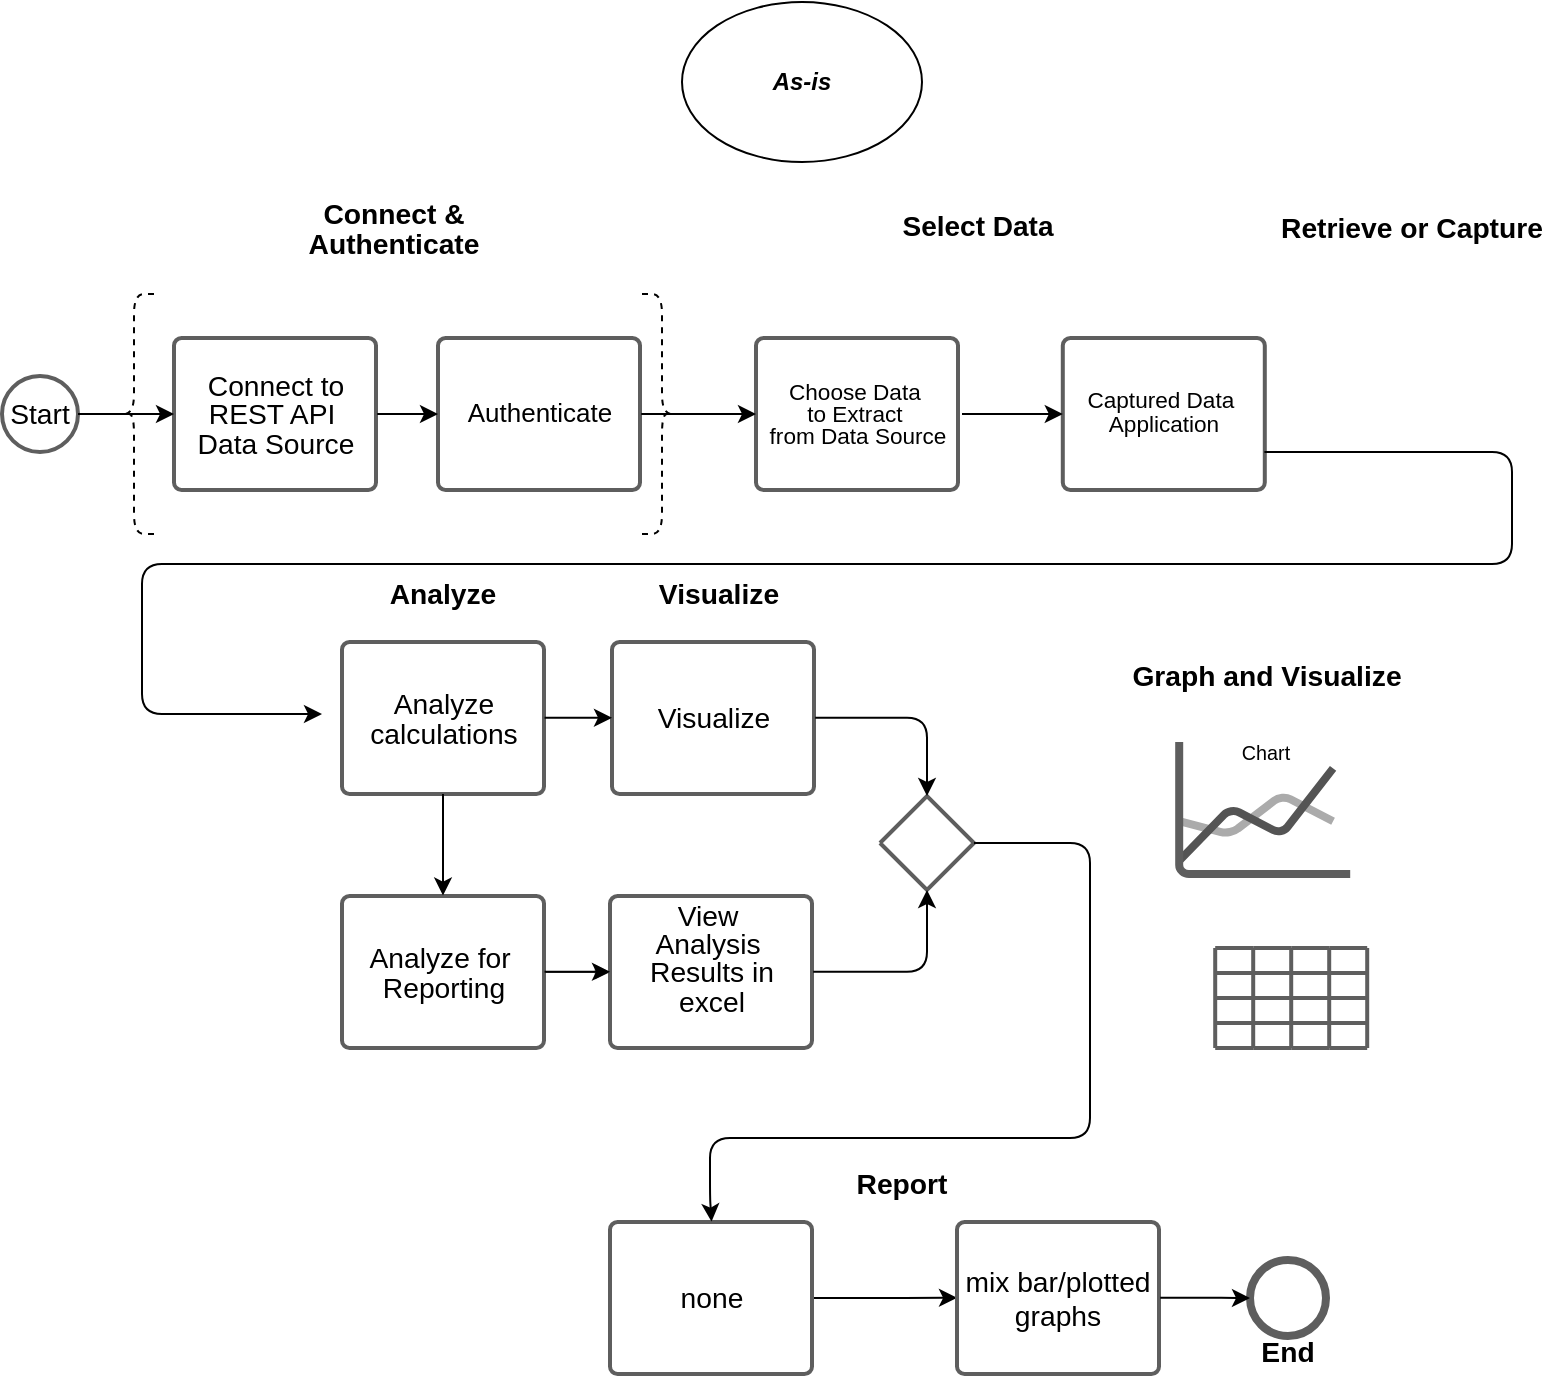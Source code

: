 <mxfile version="24.2.5" type="device">
  <diagram name="Full Analytics Workflow" id="Page_1">
    <mxGraphModel dx="908" dy="431" grid="1" gridSize="10" guides="1" tooltips="1" connect="1" arrows="1" fold="1" page="1" pageScale="1" pageWidth="1100" pageHeight="850" math="0" shadow="0">
      <root>
        <mxCell id="0" />
        <mxCell id="1" parent="0" />
        <mxCell id="2" style="vsdxID=1;fillColor=none;gradientColor=none;strokeColor=none;strokeWidth=2;spacingTop=-3;spacingBottom=-3;spacingLeft=-3;spacingRight=-3;labelBackgroundColor=none;rounded=1;html=1;whiteSpace=wrap;fontColor=#000000;" parent="1" vertex="1">
          <mxGeometry x="80" y="207" width="38.1" height="38" as="geometry" />
        </mxCell>
        <mxCell id="3" style="vsdxID=2;fillColor=#FFFFFF;gradientColor=none;shape=stencil(hVJbEoIwDDxNf5mQDOKv4+MCnoCRKh0RnAIKnt5COkIraL+SdJPdZFbQtsqSuxQIVa3Lq3yqtM4E7QSiKjKpVW0iQXtB23Op5UWXTZFyfk8MEmGoyJR7wh6NkOjTUb0k1yCgMI74gztv5aNnbG0PAH92nEecHhh7ajSDQx9tC3EcrOz0FsfS2qLQa2vJYYGOXMBAC5sZZsSA0OUep1oacFmn2shF0Peys6zetr2ICMYXuvxTja6kpb3/8U9v6Upq/dN2+Fsj+filG5h4MBfbTuU5e/PjCRP4ZjQlNjLt3w==);strokeColor=#5e5e5e;strokeWidth=2;spacingTop=-3;spacingBottom=-3;spacingLeft=-3;spacingRight=-3;labelBackgroundColor=none;rounded=1;html=1;whiteSpace=wrap;fontColor=#000000;" parent="2" vertex="1">
          <mxGeometry width="38" height="38" as="geometry" />
        </mxCell>
        <mxCell id="4" value="&lt;div style=&quot;font-size: 1px&quot;&gt;&lt;p style=&quot;align:center;margin-left:0;margin-right:0;margin-top:0px;margin-bottom:0px;text-indent:0;valign:middle;direction:ltr;&quot;&gt;&lt;font style=&quot;font-size: 14.11px; font-family: Arial; direction: ltr; letter-spacing: 0px; line-height: 100%; opacity: 1;&quot;&gt;Start&lt;/font&gt;&lt;/p&gt;&lt;/div&gt;" style="text;vsdxID=1;fillColor=none;gradientColor=none;strokeColor=none;strokeWidth=2;spacingTop=-3;spacingBottom=-3;spacingLeft=-3;spacingRight=-3;labelBackgroundColor=none;rounded=1;html=1;whiteSpace=wrap;verticalAlign=middle;align=center;;html=1;fontColor=#000000;" parent="2" vertex="1">
          <mxGeometry y="12.65" width="38.1" height="12.7" as="geometry" />
        </mxCell>
        <mxCell id="5" style="vsdxID=3;fillColor=none;gradientColor=none;strokeColor=none;strokeWidth=2;spacingTop=-3;spacingBottom=-3;spacingLeft=-3;spacingRight=-3;labelBackgroundColor=none;rounded=1;html=1;whiteSpace=wrap;fontColor=#000000;" parent="1" vertex="1">
          <mxGeometry x="610.4" y="188" width="101.6" height="76.1" as="geometry" />
        </mxCell>
        <mxCell id="6" style="vsdxID=4;fillColor=#FFFFFF;gradientColor=none;shape=stencil(fZNbEoIwDEVX018mNOODT8fHBlwBA1U6IjgVFVy9hbTSFvSvaW4mJ7cNw+29SG+Ccbg3qr6Il8ybguGOcS6rQijZ6BPDPcPtqVbirOpHlVN8S7WSw3AjcqqJezWHVGVH+RZ0BxHGqwUlqPJaP/uOrclTqqOIhAcSZg9FytiXmpBHRg4tN/2jZWI03CtpkUKMLEqHrmBoCBvds5SVA5csvz26iX4KmKz1sD4kBIQAPqAzBIYSnHgygzjKDcNfC0e1RV59LbGM7hQhtoV0jQm4f4E63s8UzKCOjxnCt/7rWkp3FvQVODVnBvHPX9SH4cfTLsiypIVx8+GG6CvaLtx/AA==);strokeColor=#5e5e5e;strokeWidth=2;spacingTop=-3;spacingBottom=-3;spacingLeft=-3;spacingRight=-3;labelBackgroundColor=none;rounded=1;html=1;whiteSpace=wrap;fontColor=#000000;" parent="5" vertex="1">
          <mxGeometry width="101" height="76" as="geometry" />
        </mxCell>
        <mxCell id="7" value="&lt;div style=&quot;font-size: 1px&quot;&gt;&lt;p style=&quot;align:center;margin-left:0;margin-right:0;margin-top:0px;margin-bottom:0px;text-indent:0;valign:middle;direction:ltr;&quot;&gt;&lt;font style=&quot;font-size: 11.29px; font-family: Arial; direction: ltr; letter-spacing: 0px; line-height: 100%; opacity: 1;&quot;&gt;Captured Data&amp;nbsp;&lt;/font&gt;&lt;/p&gt;&lt;p style=&quot;align:center;margin-left:0;margin-right:0;margin-top:0px;margin-bottom:0px;text-indent:0;valign:middle;direction:ltr;&quot;&gt;&lt;span style=&quot;font-family: Arial; font-size: 11.29px; letter-spacing: 0px; background-color: initial;&quot;&gt;Application&lt;/span&gt;&lt;br&gt;&lt;/p&gt;&lt;/div&gt;" style="text;vsdxID=3;fillColor=none;gradientColor=none;strokeColor=none;strokeWidth=2;spacingTop=-3;spacingBottom=-3;spacingLeft=-3;spacingRight=-3;labelBackgroundColor=none;rounded=1;html=1;whiteSpace=wrap;verticalAlign=middle;align=center;;html=1;fontColor=#000000;" parent="5" vertex="1">
          <mxGeometry y="-0.1" width="101.6" height="76.2" as="geometry" />
        </mxCell>
        <mxCell id="15" style="vsdxID=11;fillColor=none;gradientColor=none;strokeColor=none;strokeWidth=2;spacingTop=-3;spacingBottom=-3;spacingLeft=-3;spacingRight=-3;labelBackgroundColor=none;rounded=1;html=1;whiteSpace=wrap;fontColor=#000000;" parent="1" vertex="1">
          <mxGeometry x="250.0" y="340" width="101.3" height="76" as="geometry" />
        </mxCell>
        <mxCell id="16" style="vsdxID=12;fillColor=#FFFFFF;gradientColor=none;shape=stencil(fZNbEoIwDEVX018mNOODT8fHBlwBA1U6IjgVFVy9hbTSFvSvaW4mJ7cNw+29SG+Ccbg3qr6Il8ybguGOcS6rQijZ6BPDPcPtqVbirOpHlVN8S7WSw3AjcqqJezWHVGVH+RZ0BxHGqwUlqPJaP/uOrclTqqOIhAcSZg9FytiXmpBHRg4tN/2jZWI03CtpkUKMLEqHrmBoCBvds5SVA5csvz26iX4KmKz1sD4kBIQAPqAzBIYSnHgygzjKDcNfC0e1RV59LbGM7hQhtoV0jQm4f4E63s8UzKCOjxnCt/7rWkp3FvQVODVnBvHPX9SH4cfTLsiypIVx8+GG6CvaLtx/AA==);strokeColor=#5e5e5e;strokeWidth=2;spacingTop=-3;spacingBottom=-3;spacingLeft=-3;spacingRight=-3;labelBackgroundColor=none;rounded=1;html=1;whiteSpace=wrap;fontColor=#000000;" parent="15" vertex="1">
          <mxGeometry width="101" height="76" as="geometry" />
        </mxCell>
        <mxCell id="17" value="&lt;div style=&quot;font-size: 1px&quot;&gt;&lt;p style=&quot;align:center;margin-left:0;margin-right:0;margin-top:0px;margin-bottom:0px;text-indent:0;valign:middle;direction:ltr;&quot;&gt;&lt;font style=&quot;font-size: 14.11px; font-family: Arial; direction: ltr; letter-spacing: 0px; line-height: 100%; opacity: 1;&quot;&gt;Analyze&lt;br&gt;calculations&lt;/font&gt;&lt;/p&gt;&lt;/div&gt;" style="text;vsdxID=11;fillColor=none;gradientColor=none;strokeColor=none;strokeWidth=2;spacingTop=-3;spacingBottom=-3;spacingLeft=-3;spacingRight=-3;labelBackgroundColor=none;rounded=1;html=1;whiteSpace=wrap;verticalAlign=middle;align=center;;html=1;fontColor=#000000;" parent="15" vertex="1">
          <mxGeometry x="-0.3" y="-0.2" width="101.6" height="76.2" as="geometry" />
        </mxCell>
        <mxCell id="18" style="vsdxID=14;fillColor=none;gradientColor=none;strokeColor=none;strokeWidth=2;spacingTop=-3;spacingBottom=-3;spacingLeft=-3;spacingRight=-3;labelBackgroundColor=none;rounded=1;html=1;whiteSpace=wrap;fontColor=#000000;" parent="1" vertex="1">
          <mxGeometry x="385" y="340" width="101" height="76" as="geometry" />
        </mxCell>
        <mxCell id="19" style="vsdxID=15;fillColor=#FFFFFF;gradientColor=none;shape=stencil(fZNbEoIwDEVX018mNOODT8fHBlwBA1U6IjgVFVy9hbTSFvSvaW4mJ7cNw+29SG+Ccbg3qr6Il8ybguGOcS6rQijZ6BPDPcPtqVbirOpHlVN8S7WSw3AjcqqJezWHVGVH+RZ0BxHGqwUlqPJaP/uOrclTqqOIhAcSZg9FytiXmpBHRg4tN/2jZWI03CtpkUKMLEqHrmBoCBvds5SVA5csvz26iX4KmKz1sD4kBIQAPqAzBIYSnHgygzjKDcNfC0e1RV59LbGM7hQhtoV0jQm4f4E63s8UzKCOjxnCt/7rWkp3FvQVODVnBvHPX9SH4cfTLsiypIVx8+GG6CvaLtx/AA==);strokeColor=#5e5e5e;strokeWidth=2;spacingTop=-3;spacingBottom=-3;spacingLeft=-3;spacingRight=-3;labelBackgroundColor=none;rounded=1;html=1;whiteSpace=wrap;fontColor=#000000;" parent="18" vertex="1">
          <mxGeometry width="101" height="76" as="geometry" />
        </mxCell>
        <mxCell id="20" value="&lt;div style=&quot;font-size: 1px&quot;&gt;&lt;p style=&quot;align:center;margin-left:0;margin-right:0;margin-top:0px;margin-bottom:0px;text-indent:0;valign:middle;direction:ltr;&quot;&gt;&lt;font style=&quot;font-size: 14.11px; font-family: Arial; direction: ltr; letter-spacing: 0px; line-height: 100%; opacity: 1;&quot;&gt;Visualize&lt;/font&gt;&lt;/p&gt;&lt;/div&gt;" style="text;vsdxID=14;fillColor=none;gradientColor=none;strokeColor=none;strokeWidth=2;spacingTop=-3;spacingBottom=-3;spacingLeft=-3;spacingRight=-3;labelBackgroundColor=none;rounded=1;html=1;whiteSpace=wrap;verticalAlign=middle;align=center;;html=1;fontColor=#000000;" parent="18" vertex="1">
          <mxGeometry y="-0.2" width="101.6" height="76.2" as="geometry" />
        </mxCell>
        <mxCell id="21" style="vsdxID=20;fillColor=none;gradientColor=none;strokeColor=none;strokeWidth=3;spacingTop=-3;spacingBottom=-3;spacingLeft=-3;spacingRight=-3;labelBackgroundColor=none;rounded=1;html=1;whiteSpace=wrap;fontColor=#000000;dashed=1;dashPattern=12 12;" parent="1" vertex="1">
          <mxGeometry x="166" y="188" width="101.6" height="76.1" as="geometry" />
        </mxCell>
        <mxCell id="22" style="vsdxID=21;fillColor=#FFFFFF;gradientColor=none;shape=stencil(fZNbEoIwDEVX018mNOODT8fHBlwBA1U6IjgVFVy9hbTSFvSvaW4mJ7cNw+29SG+Ccbg3qr6Il8ybguGOcS6rQijZ6BPDPcPtqVbirOpHlVN8S7WSw3AjcqqJezWHVGVH+RZ0BxHGqwUlqPJaP/uOrclTqqOIhAcSZg9FytiXmpBHRg4tN/2jZWI03CtpkUKMLEqHrmBoCBvds5SVA5csvz26iX4KmKz1sD4kBIQAPqAzBIYSnHgygzjKDcNfC0e1RV59LbGM7hQhtoV0jQm4f4E63s8UzKCOjxnCt/7rWkp3FvQVODVnBvHPX9SH4cfTLsiypIVx8+GG6CvaLtx/AA==);strokeColor=#5e5e5e;strokeWidth=2;spacingTop=-3;spacingBottom=-3;spacingLeft=-3;spacingRight=-3;labelBackgroundColor=none;rounded=1;html=1;whiteSpace=wrap;fontColor=#000000;" parent="21" vertex="1">
          <mxGeometry width="101" height="76" as="geometry" />
        </mxCell>
        <mxCell id="23" value="&lt;div style=&quot;font-size: 1px&quot;&gt;&lt;p style=&quot;align:center;margin-left:0;margin-right:0;margin-top:0px;margin-bottom:0px;text-indent:0;valign:middle;direction:ltr;&quot;&gt;&lt;font style=&quot;font-size: 14.11px; font-family: Arial; direction: ltr; letter-spacing: 0px; line-height: 100%; opacity: 1;&quot;&gt;Connect to REST API&amp;nbsp;&lt;/font&gt;&lt;/p&gt;&lt;p style=&quot;align:center;margin-left:0;margin-right:0;margin-top:0px;margin-bottom:0px;text-indent:0;valign:middle;direction:ltr;&quot;&gt;&lt;font style=&quot;font-size: 14.11px; font-family: Arial; direction: ltr; letter-spacing: 0px; line-height: 100%; opacity: 1;&quot;&gt;Data Source&lt;/font&gt;&lt;/p&gt;&lt;/div&gt;" style="text;vsdxID=20;fillColor=none;gradientColor=none;strokeColor=none;strokeWidth=2;spacingTop=-3;spacingBottom=-3;spacingLeft=-3;spacingRight=-3;labelBackgroundColor=none;rounded=1;html=1;whiteSpace=wrap;verticalAlign=middle;align=center;;html=1;fontColor=#000000;" parent="21" vertex="1">
          <mxGeometry y="-0.1" width="101.6" height="76.2" as="geometry" />
        </mxCell>
        <mxCell id="24" style="vsdxID=22;fillColor=none;gradientColor=none;strokeColor=none;strokeWidth=3;spacingTop=-3;spacingBottom=-3;spacingLeft=-3;spacingRight=-3;labelBackgroundColor=none;rounded=1;html=1;whiteSpace=wrap;fontColor=#000000;fontSize=14;dashed=1;dashPattern=12 12;" parent="1" vertex="1">
          <mxGeometry x="298" y="188" width="101.6" height="76.1" as="geometry" />
        </mxCell>
        <mxCell id="25" style="vsdxID=23;fillColor=#FFFFFF;gradientColor=none;shape=stencil(fZNbEoIwDEVX018mNOODT8fHBlwBA1U6IjgVFVy9hbTSFvSvaW4mJ7cNw+29SG+Ccbg3qr6Il8ybguGOcS6rQijZ6BPDPcPtqVbirOpHlVN8S7WSw3AjcqqJezWHVGVH+RZ0BxHGqwUlqPJaP/uOrclTqqOIhAcSZg9FytiXmpBHRg4tN/2jZWI03CtpkUKMLEqHrmBoCBvds5SVA5csvz26iX4KmKz1sD4kBIQAPqAzBIYSnHgygzjKDcNfC0e1RV59LbGM7hQhtoV0jQm4f4E63s8UzKCOjxnCt/7rWkp3FvQVODVnBvHPX9SH4cfTLsiypIVx8+GG6CvaLtx/AA==);strokeColor=#5e5e5e;strokeWidth=2;spacingTop=-3;spacingBottom=-3;spacingLeft=-3;spacingRight=-3;labelBackgroundColor=none;rounded=1;html=1;whiteSpace=wrap;fontColor=#000000;" parent="24" vertex="1">
          <mxGeometry width="101" height="76" as="geometry" />
        </mxCell>
        <mxCell id="26" value="&lt;div style=&quot;&quot;&gt;&lt;p style=&quot;margin: 0px; text-indent: 0px; direction: ltr;&quot;&gt;&lt;font style=&quot;font-family: Arial; direction: ltr; letter-spacing: 0px; line-height: 100%; opacity: 1; font-size: 13px;&quot;&gt;Authenticate&lt;/font&gt;&lt;/p&gt;&lt;/div&gt;" style="text;vsdxID=22;fillColor=none;gradientColor=none;strokeColor=none;strokeWidth=2;spacingTop=-3;spacingBottom=-3;spacingLeft=-3;spacingRight=-3;labelBackgroundColor=none;rounded=1;html=1;whiteSpace=wrap;verticalAlign=middle;align=center;;html=1;fontColor=#000000;" parent="24" vertex="1">
          <mxGeometry y="-0.1" width="101.6" height="76.2" as="geometry" />
        </mxCell>
        <mxCell id="27" style="vsdxID=28;fillColor=none;gradientColor=none;strokeColor=none;strokeWidth=2;spacingTop=-3;spacingBottom=-3;spacingLeft=-3;spacingRight=-3;labelBackgroundColor=none;rounded=1;html=1;whiteSpace=wrap;fontColor=#000000;" parent="1" vertex="1">
          <mxGeometry x="250.0" y="467" width="101.3" height="76" as="geometry" />
        </mxCell>
        <mxCell id="28" style="vsdxID=29;fillColor=#FFFFFF;gradientColor=none;shape=stencil(fZNbEoIwDEVX018mNOODT8fHBlwBA1U6IjgVFVy9hbTSFvSvaW4mJ7cNw+29SG+Ccbg3qr6Il8ybguGOcS6rQijZ6BPDPcPtqVbirOpHlVN8S7WSw3AjcqqJezWHVGVH+RZ0BxHGqwUlqPJaP/uOrclTqqOIhAcSZg9FytiXmpBHRg4tN/2jZWI03CtpkUKMLEqHrmBoCBvds5SVA5csvz26iX4KmKz1sD4kBIQAPqAzBIYSnHgygzjKDcNfC0e1RV59LbGM7hQhtoV0jQm4f4E63s8UzKCOjxnCt/7rWkp3FvQVODVnBvHPX9SH4cfTLsiypIVx8+GG6CvaLtx/AA==);strokeColor=#5e5e5e;strokeWidth=2;spacingTop=-3;spacingBottom=-3;spacingLeft=-3;spacingRight=-3;labelBackgroundColor=none;rounded=1;html=1;whiteSpace=wrap;fontColor=#000000;" parent="27" vertex="1">
          <mxGeometry width="101" height="76" as="geometry" />
        </mxCell>
        <mxCell id="29" value="&lt;div style=&quot;font-size: 1px&quot;&gt;&lt;p style=&quot;align:center;margin-left:0;margin-right:0;margin-top:0px;margin-bottom:0px;text-indent:0;valign:middle;direction:ltr;&quot;&gt;&lt;font style=&quot;font-size: 14.11px; font-family: Arial; direction: ltr; letter-spacing: 0px; line-height: 100%; opacity: 1;&quot;&gt;Analyze for&amp;nbsp; Reporting&lt;/font&gt;&lt;/p&gt;&lt;/div&gt;" style="text;vsdxID=28;fillColor=none;gradientColor=none;strokeColor=none;strokeWidth=2;spacingTop=-3;spacingBottom=-3;spacingLeft=-3;spacingRight=-3;labelBackgroundColor=none;rounded=1;html=1;whiteSpace=wrap;verticalAlign=middle;align=center;;html=1;fontColor=#000000;" parent="27" vertex="1">
          <mxGeometry x="-0.3" y="-0.2" width="101.6" height="76.2" as="geometry" />
        </mxCell>
        <mxCell id="156" style="vsdxID=30;edgeStyle=none;startArrow=none;endArrow=block;startSize=5;endSize=5;strokeColor=#5E5E5E;spacingTop=-3;spacingBottom=-3;spacingLeft=-3;spacingRight=-3;verticalAlign=middle;html=1;labelBackgroundColor=none;rounded=1;fontColor=#000000;" parent="1" edge="1">
          <mxGeometry relative="1" as="geometry">
            <mxPoint as="offset" />
            <Array as="points" />
            <mxPoint x="352" y="505" as="sourcePoint" />
            <mxPoint x="384" y="505" as="targetPoint" />
          </mxGeometry>
        </mxCell>
        <mxCell id="30" style="vsdxID=31;fillColor=none;gradientColor=none;strokeColor=none;strokeWidth=2;spacingTop=-3;spacingBottom=-3;spacingLeft=-3;spacingRight=-3;labelBackgroundColor=none;rounded=1;html=1;whiteSpace=wrap;fontColor=#000000;" parent="1" vertex="1">
          <mxGeometry x="384" y="467" width="101" height="76" as="geometry" />
        </mxCell>
        <mxCell id="31" style="vsdxID=32;fillColor=#FFFFFF;gradientColor=none;shape=stencil(fZNbEoIwDEVX018mNOODT8fHBlwBA1U6IjgVFVy9hbTSFvSvaW4mJ7cNw+29SG+Ccbg3qr6Il8ybguGOcS6rQijZ6BPDPcPtqVbirOpHlVN8S7WSw3AjcqqJezWHVGVH+RZ0BxHGqwUlqPJaP/uOrclTqqOIhAcSZg9FytiXmpBHRg4tN/2jZWI03CtpkUKMLEqHrmBoCBvds5SVA5csvz26iX4KmKz1sD4kBIQAPqAzBIYSnHgygzjKDcNfC0e1RV59LbGM7hQhtoV0jQm4f4E63s8UzKCOjxnCt/7rWkp3FvQVODVnBvHPX9SH4cfTLsiypIVx8+GG6CvaLtx/AA==);strokeColor=#5e5e5e;strokeWidth=2;spacingTop=-3;spacingBottom=-3;spacingLeft=-3;spacingRight=-3;labelBackgroundColor=none;rounded=1;html=1;whiteSpace=wrap;fontColor=#000000;" parent="30" vertex="1">
          <mxGeometry width="101" height="76" as="geometry" />
        </mxCell>
        <mxCell id="32" value="&lt;div style=&quot;font-size: 1px&quot;&gt;&lt;p style=&quot;align:center;margin-left:0;margin-right:0;margin-top:0px;margin-bottom:0px;text-indent:0;valign:middle;direction:ltr;&quot;&gt;&lt;font style=&quot;font-size: 14.11px; font-family: Arial; direction: ltr; letter-spacing: 0px; line-height: 100%; opacity: 1;&quot;&gt;View&amp;nbsp;&lt;/font&gt;&lt;/p&gt;&lt;p style=&quot;align:center;margin-left:0;margin-right:0;margin-top:0px;margin-bottom:0px;text-indent:0;valign:middle;direction:ltr;&quot;&gt;&lt;font style=&quot;font-size: 14.11px; font-family: Arial; direction: ltr; letter-spacing: 0px; line-height: 100%; opacity: 1;&quot;&gt;Analysis&amp;nbsp;&lt;/font&gt;&lt;/p&gt;&lt;p style=&quot;align:center;margin-left:0;margin-right:0;margin-top:0px;margin-bottom:0px;text-indent:0;valign:middle;direction:ltr;&quot;&gt;&lt;font style=&quot;font-size: 14.11px; font-family: Arial; direction: ltr; letter-spacing: 0px; line-height: 100%; opacity: 1;&quot;&gt;Results in&lt;br&gt;excel&lt;/font&gt;&lt;/p&gt;&lt;p style=&quot;align:center;margin-left:0;margin-right:0;margin-top:0px;margin-bottom:0px;text-indent:0;valign:middle;direction:ltr;&quot;&gt;&lt;font style=&quot;font-size: 14.11px; font-family: Arial; direction: ltr; letter-spacing: 0px; line-height: 100%; opacity: 1;&quot;&gt;&lt;br&gt;&lt;/font&gt;&lt;/p&gt;&lt;/div&gt;" style="text;vsdxID=31;fillColor=none;gradientColor=none;strokeColor=none;strokeWidth=2;spacingTop=-3;spacingBottom=-3;spacingLeft=-3;spacingRight=-3;labelBackgroundColor=none;rounded=1;html=1;whiteSpace=wrap;verticalAlign=middle;align=center;;html=1;fontColor=#000000;" parent="30" vertex="1">
          <mxGeometry y="-0.2" width="101.6" height="76.2" as="geometry" />
        </mxCell>
        <mxCell id="Qcy1gJZtDxz-MgVROfQz-168" value="" style="edgeStyle=orthogonalEdgeStyle;rounded=1;orthogonalLoop=1;jettySize=auto;html=1;fontColor=#000000;" parent="1" source="36" target="43" edge="1">
          <mxGeometry relative="1" as="geometry" />
        </mxCell>
        <mxCell id="36" value="mm" style="vsdxID=38;fillColor=none;gradientColor=none;strokeColor=none;strokeWidth=2;spacingTop=-3;spacingBottom=-3;spacingLeft=-3;spacingRight=-3;labelBackgroundColor=none;rounded=1;html=1;whiteSpace=wrap;fontColor=#000000;" parent="1" vertex="1">
          <mxGeometry x="384" y="630" width="101" height="76" as="geometry" />
        </mxCell>
        <mxCell id="37" style="vsdxID=39;fillColor=#FFFFFF;gradientColor=none;shape=stencil(fZNbEoIwDEVX018mNOODT8fHBlwBA1U6IjgVFVy9hbTSFvSvaW4mJ7cNw+29SG+Ccbg3qr6Il8ybguGOcS6rQijZ6BPDPcPtqVbirOpHlVN8S7WSw3AjcqqJezWHVGVH+RZ0BxHGqwUlqPJaP/uOrclTqqOIhAcSZg9FytiXmpBHRg4tN/2jZWI03CtpkUKMLEqHrmBoCBvds5SVA5csvz26iX4KmKz1sD4kBIQAPqAzBIYSnHgygzjKDcNfC0e1RV59LbGM7hQhtoV0jQm4f4E63s8UzKCOjxnCt/7rWkp3FvQVODVnBvHPX9SH4cfTLsiypIVx8+GG6CvaLtx/AA==);strokeColor=#5e5e5e;strokeWidth=2;spacingTop=-3;spacingBottom=-3;spacingLeft=-3;spacingRight=-3;labelBackgroundColor=none;rounded=1;html=1;whiteSpace=wrap;fontColor=#000000;" parent="36" vertex="1">
          <mxGeometry width="101" height="76" as="geometry" />
        </mxCell>
        <mxCell id="38" value="&lt;div style=&quot;&quot;&gt;&lt;p style=&quot;margin: 0px; text-indent: 0px; direction: ltr;&quot;&gt;&lt;font face=&quot;Arial&quot;&gt;&lt;span style=&quot;font-size: 14.11px;&quot;&gt;none&lt;/span&gt;&lt;/font&gt;&lt;/p&gt;&lt;/div&gt;" style="text;vsdxID=38;fillColor=none;gradientColor=none;strokeColor=none;strokeWidth=2;spacingTop=-3;spacingBottom=-3;spacingLeft=-3;spacingRight=-3;labelBackgroundColor=none;rounded=1;html=1;whiteSpace=wrap;verticalAlign=middle;align=center;;html=1;fontColor=#000000;" parent="36" vertex="1">
          <mxGeometry y="-0.2" width="101.6" height="76.2" as="geometry" />
        </mxCell>
        <mxCell id="39" style="vsdxID=40;fillColor=none;gradientColor=none;strokeColor=none;strokeWidth=2;spacingTop=-3;spacingBottom=-3;spacingLeft=-3;spacingRight=-3;labelBackgroundColor=none;rounded=1;html=1;whiteSpace=wrap;fontColor=#000000;" parent="1" vertex="1">
          <mxGeometry x="519" y="417" width="47" height="47" as="geometry" />
        </mxCell>
        <mxCell id="40" style="vsdxID=41;fillColor=#FFFFFF;gradientColor=none;shape=stencil(UzV2Ls5ILEhVNTIoLinKz04tz0wpyVA1dlE1MsrMy0gtyiwBslSNXVWNndPyi1LTi/JL81Ig/IJEkEoQKze/DGRCBUSfAUiHkUElhGcK4bpBVOZk5iGpNEVVikeloQHZpsK0YlWLz1QgA+HFtMycHEgIIcujBwlQCBKcxq4A);strokeColor=#5e5e5e;strokeWidth=2;spacingTop=-3;spacingBottom=-3;spacingLeft=-3;spacingRight=-3;labelBackgroundColor=none;rounded=0;html=1;whiteSpace=wrap;fontColor=#000000;" parent="39" vertex="1">
          <mxGeometry width="47" height="47" as="geometry" />
        </mxCell>
        <mxCell id="41" style="vsdxID=45;fillColor=none;gradientColor=none;strokeColor=none;strokeWidth=2;spacingTop=-3;spacingBottom=-3;spacingLeft=-3;spacingRight=-3;labelBackgroundColor=none;rounded=1;html=1;whiteSpace=wrap;fontColor=#000000;" parent="1" vertex="1">
          <mxGeometry x="557.5" y="630" width="101" height="76" as="geometry" />
        </mxCell>
        <mxCell id="42" style="vsdxID=46;fillColor=#FFFFFF;gradientColor=none;shape=stencil(fZNbEoIwDEVX018mNOODT8fHBlwBA1U6IjgVFVy9hbTSFvSvaW4mJ7cNw+29SG+Ccbg3qr6Il8ybguGOcS6rQijZ6BPDPcPtqVbirOpHlVN8S7WSw3AjcqqJezWHVGVH+RZ0BxHGqwUlqPJaP/uOrclTqqOIhAcSZg9FytiXmpBHRg4tN/2jZWI03CtpkUKMLEqHrmBoCBvds5SVA5csvz26iX4KmKz1sD4kBIQAPqAzBIYSnHgygzjKDcNfC0e1RV59LbGM7hQhtoV0jQm4f4E63s8UzKCOjxnCt/7rWkp3FvQVODVnBvHPX9SH4cfTLsiypIVx8+GG6CvaLtx/AA==);strokeColor=#5e5e5e;strokeWidth=2;spacingTop=-3;spacingBottom=-3;spacingLeft=-3;spacingRight=-3;labelBackgroundColor=none;rounded=1;html=1;whiteSpace=wrap;fontColor=#000000;" parent="41" vertex="1">
          <mxGeometry width="101" height="76" as="geometry" />
        </mxCell>
        <mxCell id="43" value="&lt;div style=&quot;&quot;&gt;&lt;p style=&quot;margin: 0px; text-indent: 0px; direction: ltr;&quot;&gt;&lt;font face=&quot;Arial&quot;&gt;&lt;span style=&quot;font-size: 14.11px;&quot;&gt;mix bar/plotted graphs&lt;/span&gt;&lt;/font&gt;&lt;/p&gt;&lt;/div&gt;" style="text;vsdxID=45;fillColor=none;gradientColor=none;strokeColor=none;strokeWidth=2;spacingTop=-3;spacingBottom=-3;spacingLeft=-3;spacingRight=-3;labelBackgroundColor=none;rounded=1;html=1;whiteSpace=wrap;verticalAlign=middle;align=center;;html=1;fontColor=#000000;" parent="41" vertex="1">
          <mxGeometry y="-0.2" width="101.6" height="76.2" as="geometry" />
        </mxCell>
        <mxCell id="44" style="vsdxID=47;fillColor=none;gradientColor=none;strokeColor=none;strokeWidth=4;spacingTop=-3;spacingBottom=-3;spacingLeft=-3;spacingRight=-3;labelBackgroundColor=none;rounded=1;html=1;whiteSpace=wrap;fontColor=#000000;fontStyle=1" parent="1" vertex="1">
          <mxGeometry x="704" y="649" width="38" height="38" as="geometry" />
        </mxCell>
        <mxCell id="45" style="vsdxID=48;fillColor=#FFFFFF;gradientColor=none;shape=stencil(hVJbEoIwDDxNf5mQDOKv4+MCnoCRKh0RnAIKnt5COkIraL+SdJPdZFbQtsqSuxQIVa3Lq3yqtM4E7QSiKjKpVW0iQXtB23Op5UWXTZFyfk8MEmGoyJR7wh6NkOjTUb0k1yCgMI74gztv5aNnbG0PAH92nEecHhh7ajSDQx9tC3EcrOz0FsfS2qLQa2vJYYGOXMBAC5sZZsSA0OUep1oacFmn2shF0Peys6zetr2ICMYXuvxTja6kpb3/8U9v6Upq/dN2+Fsj+filG5h4MBfbTuU5e/PjCRP4ZjQlNjLt3w==);strokeColor=#5e5e5e;strokeWidth=4;spacingTop=-3;spacingBottom=-3;spacingLeft=-3;spacingRight=-3;labelBackgroundColor=none;rounded=1;html=1;whiteSpace=wrap;fontColor=#000000;" parent="44" vertex="1">
          <mxGeometry width="38" height="38" as="geometry" />
        </mxCell>
        <mxCell id="46" value="&lt;div style=&quot;font-size: 1px&quot;&gt;&lt;p style=&quot;align:center;margin-left:0;margin-right:0;margin-top:0px;margin-bottom:0px;text-indent:0;valign:middle;direction:ltr;&quot;&gt;&lt;font style=&quot;font-size: 14.11px; font-family: Arial; direction: ltr; letter-spacing: 0px; line-height: 100%; opacity: 1;&quot;&gt;&lt;b&gt;End&lt;/b&gt;&lt;/font&gt;&lt;/p&gt;&lt;/div&gt;" style="text;vsdxID=47;fillColor=none;gradientColor=none;strokeColor=none;strokeWidth=4;spacingTop=-3;spacingBottom=-3;spacingLeft=-3;spacingRight=-3;labelBackgroundColor=none;rounded=1;html=1;whiteSpace=wrap;verticalAlign=middle;align=center;;html=1;fontColor=#000000;" parent="44" vertex="1">
          <mxGeometry y="39.27" width="38.1" height="12.7" as="geometry" />
        </mxCell>
        <mxCell id="47" style="vsdxID=50;fillColor=none;gradientColor=none;strokeColor=none;strokeWidth=2;spacingTop=-3;spacingBottom=-3;spacingLeft=-3;spacingRight=-3;labelBackgroundColor=none;rounded=1;html=1;whiteSpace=wrap;fontColor=#000000;" parent="1" vertex="1">
          <mxGeometry x="457" y="188" width="101.6" height="76.1" as="geometry" />
        </mxCell>
        <mxCell id="48" style="vsdxID=51;fillColor=#FFFFFF;gradientColor=none;shape=stencil(fZNbEoIwDEVX018mNOODT8fHBlwBA1U6IjgVFVy9hbTSFvSvaW4mJ7cNw+29SG+Ccbg3qr6Il8ybguGOcS6rQijZ6BPDPcPtqVbirOpHlVN8S7WSw3AjcqqJezWHVGVH+RZ0BxHGqwUlqPJaP/uOrclTqqOIhAcSZg9FytiXmpBHRg4tN/2jZWI03CtpkUKMLEqHrmBoCBvds5SVA5csvz26iX4KmKz1sD4kBIQAPqAzBIYSnHgygzjKDcNfC0e1RV59LbGM7hQhtoV0jQm4f4E63s8UzKCOjxnCt/7rWkp3FvQVODVnBvHPX9SH4cfTLsiypIVx8+GG6CvaLtx/AA==);strokeColor=#5e5e5e;strokeWidth=2;spacingTop=-3;spacingBottom=-3;spacingLeft=-3;spacingRight=-3;labelBackgroundColor=none;rounded=1;html=1;whiteSpace=wrap;fontColor=#000000;" parent="47" vertex="1">
          <mxGeometry width="101" height="76" as="geometry" />
        </mxCell>
        <mxCell id="49" value="&lt;div style=&quot;font-size: 1px&quot;&gt;&lt;p style=&quot;align:center;margin-left:0;margin-right:0;margin-top:0px;margin-bottom:0px;text-indent:0;valign:middle;direction:ltr;&quot;&gt;&lt;font style=&quot;font-size: 11.29px; font-family: Arial; direction: ltr; letter-spacing: 0px; line-height: 100%; opacity: 1;&quot;&gt;Choose Data&amp;nbsp;&lt;/font&gt;&lt;/p&gt;&lt;p style=&quot;align:center;margin-left:0;margin-right:0;margin-top:0px;margin-bottom:0px;text-indent:0;valign:middle;direction:ltr;&quot;&gt;&lt;font style=&quot;font-size: 11.29px; font-family: Arial; direction: ltr; letter-spacing: 0px; line-height: 100%; opacity: 1;&quot;&gt;to Extract&amp;nbsp;&lt;/font&gt;&lt;/p&gt;&lt;p style=&quot;align:center;margin-left:0;margin-right:0;margin-top:0px;margin-bottom:0px;text-indent:0;valign:middle;direction:ltr;&quot;&gt;&lt;font style=&quot;font-size: 11.29px; font-family: Arial; direction: ltr; letter-spacing: 0px; line-height: 100%; opacity: 1;&quot;&gt;from Data Source&lt;/font&gt;&lt;/p&gt;&lt;/div&gt;" style="text;vsdxID=50;fillColor=none;gradientColor=none;strokeColor=none;strokeWidth=2;spacingTop=-3;spacingBottom=-3;spacingLeft=-3;spacingRight=-3;labelBackgroundColor=none;rounded=1;html=1;whiteSpace=wrap;verticalAlign=middle;align=center;;html=1;fontColor=#000000;" parent="47" vertex="1">
          <mxGeometry y="-0.1" width="101.6" height="76.2" as="geometry" />
        </mxCell>
        <mxCell id="56" style="vsdxID=56;fillColor=none;gradientColor=none;fillOpacity=0;strokeOpacity=0;strokeWidth=2;spacingTop=-3;spacingBottom=-3;spacingLeft=-3;spacingRight=-3;labelBackgroundColor=none;rounded=1;strokeColor=none;html=1;whiteSpace=wrap;fontColor=#000000;fontSize=14;" parent="1" vertex="1">
          <mxGeometry x="492" y="114" width="152" height="38" as="geometry" />
        </mxCell>
        <mxCell id="57" style="vsdxID=57;fillColor=#ffffff;gradientColor=none;fillOpacity=0;strokeOpacity=0;shape=stencil(fZNRboMwDIZPk9fIsYsoj1PXXmAnQCUb0RhUKV1pT78Uh5EEWp5i+3f82cGCdue6PGmBcO5t962vpuprQe8C0bS1tqZ3J0F7QbvPzuov213aiu1T6ZQIo0dXnKMeaoTSHj/MXbMPJKk84wBn/nS/j4qDj3Po5m9g88DK48WyVMVab25kpiD4fJUB/V1SkU/AKH8gNlH6jBuF8bE4vLn6jWkD0iL/1y/kS9ZiK7d5zAsJH0CM96wfSvW0HNYK76z3RC95Z/XUQCY3RUwc9pQ2MVEGU0q4n3FiMtZIvwI6P2uKPsTvPDGGnVCsoOVoVghf/aPuMK4CL4lpGt6kMJ6ujnPx2tH+Dw==);strokeWidth=2;spacingTop=-3;spacingBottom=-3;spacingLeft=-3;spacingRight=-3;labelBackgroundColor=none;rounded=1;html=1;whiteSpace=wrap;fontColor=#000000;" parent="56" vertex="1">
          <mxGeometry width="152" height="38" as="geometry" />
        </mxCell>
        <mxCell id="58" value="&lt;div style=&quot;&quot;&gt;&lt;p style=&quot;margin: 0px; text-indent: 0px; direction: ltr;&quot;&gt;&lt;font size=&quot;1&quot; style=&quot;font-family: Arial; direction: ltr; letter-spacing: 0px; line-height: 100%; opacity: 1;&quot;&gt;&lt;b style=&quot;font-size: 14px;&quot;&gt;Select Data&lt;/b&gt;&lt;/font&gt;&lt;/p&gt;&lt;/div&gt;" style="text;vsdxID=56;fillColor=none;gradientColor=none;fillOpacity=0;strokeOpacity=0;strokeWidth=2;spacingTop=-3;spacingBottom=-3;spacingLeft=-3;spacingRight=-3;labelBackgroundColor=none;rounded=1;strokeColor=none;html=1;whiteSpace=wrap;verticalAlign=middle;align=center;;html=1;fontColor=#000000;" parent="56" vertex="1">
          <mxGeometry x="3.17" y="3.125" width="146.05" height="31.75" as="geometry" />
        </mxCell>
        <mxCell id="59" style="vsdxID=58;fillColor=none;gradientColor=none;fillOpacity=0;strokeOpacity=0;strokeWidth=2;spacingTop=-3;spacingBottom=-3;spacingLeft=-3;spacingRight=-3;labelBackgroundColor=none;rounded=1;strokeColor=none;html=1;whiteSpace=wrap;fontColor=#000000;dashed=1;" parent="1" vertex="1">
          <mxGeometry x="200" y="113" width="152" height="40" as="geometry" />
        </mxCell>
        <mxCell id="60" style="vsdxID=59;fillColor=#ffffff;gradientColor=none;fillOpacity=0;strokeOpacity=0;shape=stencil(hZNRcsIgEIZPwysDu2rCY8fqBXqCjKEN0zRxMNbY0xezaIBgmyfY/f/Zb5csw+2pqY6agTgNtv/UF1MPDcNXBmC6RlszuBPDHcPte2/1h+3PXU33Y+WUIKaIrskjb2oQlT28mR9NMcFRFmtKkPOr/75VHH2eUle6Kb4qpsCetIezJbGM1f664oAq+HydETwPl+gNEPlHpCtw77himJ+KixdXvzVdwKqKh34hX7KqkpdFzCsSPiFivGf9YKrH3LgyxLPDG8Q/A54N9y7WfFPG2GFj95DiKWwwLExFz3AhmW/iyODOLyyXJPGjP1iDjjBWYHZKGdC//1p3mNaDFse0LW1XmE/XyYVoFXH3Cw==);strokeWidth=2;spacingTop=-3;spacingBottom=-3;spacingLeft=-3;spacingRight=-3;labelBackgroundColor=none;rounded=1;html=1;whiteSpace=wrap;fontColor=#000000;" parent="59" vertex="1">
          <mxGeometry width="152" height="40" as="geometry" />
        </mxCell>
        <mxCell id="61" value="&lt;div style=&quot;font-size: 1px&quot;&gt;&lt;p style=&quot;align:center;margin-left:0;margin-right:0;margin-top:0px;margin-bottom:0px;text-indent:0;valign:middle;direction:ltr;&quot;&gt;&lt;font style=&quot;font-size: 14.11px; font-family: Arial; direction: ltr; letter-spacing: 0px; line-height: 100%; opacity: 1;&quot;&gt;&lt;b&gt;Connect &amp;amp; Authenticate&lt;/b&gt;&lt;/font&gt;&lt;/p&gt;&lt;/div&gt;" style="text;vsdxID=58;fillColor=none;gradientColor=none;fillOpacity=0;strokeOpacity=0;strokeWidth=2;spacingTop=-3;spacingBottom=-3;spacingLeft=-3;spacingRight=-3;labelBackgroundColor=none;rounded=1;strokeColor=none;html=1;whiteSpace=wrap;verticalAlign=middle;align=center;;html=1;fontColor=#000000;" parent="59" vertex="1">
          <mxGeometry x="3.17" y="2.855" width="146.05" height="34.29" as="geometry" />
        </mxCell>
        <mxCell id="68" style="vsdxID=64;fillColor=none;gradientColor=none;fillOpacity=0;strokeOpacity=0;strokeWidth=2;spacingTop=-3;spacingBottom=-3;spacingLeft=-3;spacingRight=-3;labelBackgroundColor=none;rounded=1;strokeColor=none;html=1;whiteSpace=wrap;fontColor=#000000;" parent="1" vertex="1">
          <mxGeometry x="454" y="592" width="152" height="38" as="geometry" />
        </mxCell>
        <mxCell id="69" style="vsdxID=65;fillColor=#ffffff;gradientColor=none;fillOpacity=0;strokeOpacity=0;shape=stencil(fZNRboMwDIZPk9fIsYsoj1PXXmAnQCUb0RhUKV1pT78Uh5EEWp5i+3f82cGCdue6PGmBcO5t962vpuprQe8C0bS1tqZ3J0F7QbvPzuov213aiu1T6ZQIo0dXnKMeaoTSHj/MXbMPJKk84wBn/nS/j4qDj3Po5m9g88DK48WyVMVab25kpiD4fJUB/V1SkU/AKH8gNlH6jBuF8bE4vLn6jWkD0iL/1y/kS9ZiK7d5zAsJH0CM96wfSvW0HNYK76z3RC95Z/XUQCY3RUwc9pQ2MVEGU0q4n3FiMtZIvwI6P2uKPsTvPDGGnVCsoOVoVghf/aPuMK4CL4lpGt6kMJ6ujnPx2tH+Dw==);strokeWidth=2;spacingTop=-3;spacingBottom=-3;spacingLeft=-3;spacingRight=-3;labelBackgroundColor=none;rounded=1;html=1;whiteSpace=wrap;fontColor=#000000;" parent="68" vertex="1">
          <mxGeometry width="152" height="38" as="geometry" />
        </mxCell>
        <mxCell id="70" value="&lt;div style=&quot;font-size: 1px&quot;&gt;&lt;p style=&quot;align:center;margin-left:0;margin-right:0;margin-top:0px;margin-bottom:0px;text-indent:0;valign:middle;direction:ltr;&quot;&gt;&lt;font style=&quot;font-size: 14.11px; font-family: Arial; direction: ltr; letter-spacing: 0px; line-height: 100%; opacity: 1;&quot;&gt;&lt;b&gt;Report&lt;/b&gt;&lt;/font&gt;&lt;/p&gt;&lt;/div&gt;" style="text;vsdxID=64;fillColor=none;gradientColor=none;fillOpacity=0;strokeOpacity=0;strokeWidth=2;spacingTop=-3;spacingBottom=-3;spacingLeft=-3;spacingRight=-3;labelBackgroundColor=none;rounded=1;strokeColor=none;html=1;whiteSpace=wrap;verticalAlign=middle;align=center;;html=1;fontColor=#000000;" parent="68" vertex="1">
          <mxGeometry x="3.17" y="3.08" width="146.05" height="31.75" as="geometry" />
        </mxCell>
        <mxCell id="74" style="vsdxID=69;fillColor=none;gradientColor=none;strokeColor=none;strokeWidth=4;spacingTop=-3;spacingBottom=-3;spacingLeft=-3;spacingRight=-3;labelBackgroundColor=none;rounded=1;html=1;whiteSpace=wrap;fontColor=#000000;" parent="1" vertex="1">
          <mxGeometry x="668.6" y="390" width="85.5" height="66" as="geometry" />
        </mxCell>
        <mxCell id="75" style="vsdxID=70;fillColor=#FFFFFF;gradientColor=none;shape=stencil(hZNdcsIgEIBPwyuz7CYqjx2rF+gJMoY2TNvEwdhqT1/MEgMhtTyxy8fy8Sdoe2qqoxEIp9517+bb1n0j6Fkg2rYxzva+J2gnaPvaOfPmunNbc3ysPIkwZEzNc9SNRqjc4cX+GM6R3ICO24ohrvLZfd1WvzBbynUoceUEDNGe2cPZMax4EGW5CbSKcbhgEl5xNFEIUSvKgFOKh3AlNU7Lw5M3+LBtZAuJqvbl1SNdSF31vf7dN9pQyCgACUWqGR0SZdRfrrqQqBPf+aRcWK9lgal04jM5ptLxzmjO0OJpLRhPU5auI7edePXPdWO+vfTBjNbxoVH2IBecH79f3xk+zRjMf5RP8W+k3S8=);strokeColor=#5e5e5e;strokeWidth=4;spacingTop=-3;spacingBottom=-3;spacingLeft=-3;spacingRight=-3;labelBackgroundColor=none;rounded=1;html=1;whiteSpace=wrap;fontColor=#000000;" parent="74" vertex="1">
          <mxGeometry width="85.5" height="66" as="geometry" />
        </mxCell>
        <mxCell id="76" style="vsdxID=71;fillColor=#FFFFFF;gradientColor=none;shape=stencil(fVLRUsMgEPwaXm/gDgg8OrX9Ab8g06Bh1KRDU61+vTRHFXQsT9zeLrc7nKDNcewPQaA8Lml+Du9xWEZB9wIxTmNIcck3QVtBm8c5hac0n6aB60OfmShXJAysURc2yj7tH+JnYEwCqc5wg5Wv89tl4rn0ufXBleVyx8yXOFVM1KC7lu1A+VqwPyV+WxVJBwaLpEDWAxJDZ2SIrhT8fla6QqFC0UDX2QWyBgz9DJd3fwwbA1Y1hnWOQLcMmw6889UxrXuNIOuj2iQWAX0bRiswug2TnUvThtEE5G6GcR68F///Vb6sK7EWvE117/f6ZIhXj7Zf);strokeColor=#ababab;strokeWidth=4;spacingTop=-3;spacingBottom=-3;spacingLeft=-3;spacingRight=-3;labelBackgroundColor=none;rounded=1;html=1;whiteSpace=wrap;fontColor=#000000;" parent="74" vertex="1">
          <mxGeometry width="85.5" height="66" as="geometry" />
        </mxCell>
        <mxCell id="77" style="vsdxID=72;fillColor=#FFFFFF;gradientColor=none;shape=stencil(fZJBUsMwDEVP463Gtiw5XjKlXIATZBpDMkDScVMonB43cmkMTLOynv639SdSuDn07T4qqw9zml7ix9DNvcJ7Ze0w9jENcz4p3CrcPE0pPqfpOHZS79ustHohsROPOautbtPucfiKwjSg8SQNcb5N7+cXT6UvrU+pmgAhLORBxK/DuBJbBhMqAxEYXht2xyTXm2JpwDbFUhDZH3SygjCjy8UFkQHniwqLikC7oiqIMOe7vq/v/sxMDoKrZmYGf2tk8sBh/XE9PzdAuO7XWdgAmToLeyD9j6OE4BzC1rnYAYabua6/6pLLZFIFy4dlTZZCNmzd+71SGck64vYb);strokeColor=#545454;strokeWidth=4;spacingTop=-3;spacingBottom=-3;spacingLeft=-3;spacingRight=-3;labelBackgroundColor=none;rounded=1;html=1;whiteSpace=wrap;fontColor=#000000;" parent="74" vertex="1">
          <mxGeometry width="85.5" height="66" as="geometry" />
        </mxCell>
        <mxCell id="78" style="vsdxID=73;fillColor=#FFFFFF;gradientColor=none;shape=stencil(dZFBEoIwDEVP020nTURk6SBewBMwUKWjAlNAwdNbmi5Axl3//y9NmgpKuypvtUDoetvc9duUfSXoJBBNXWlrencSlAlKr43VN9sMdcm6zR2J4B1dco2aaYTcFhfz0eyBJBVHHHDls3nNHceQczQt1ZnBh6n/gglJpZZwMVi+Vq3xIJO9TJCtEdlCGR0CFBwFIGEXKGIvknF41kQbyveG42ZWh6ym/S2h1B38Br3g5S+z3207i3+Ksi8=);strokeColor=#5e5e5e;strokeWidth=4;spacingTop=-3;spacingBottom=-3;spacingLeft=-3;spacingRight=-3;labelBackgroundColor=none;rounded=1;html=1;whiteSpace=wrap;fontColor=#000000;" parent="74" vertex="1">
          <mxGeometry width="85.5" height="66" as="geometry" />
        </mxCell>
        <mxCell id="79" value="&lt;div style=&quot;font-size: 1px&quot;&gt;&lt;p style=&quot;align:center;margin-left:0;margin-right:0;margin-top:0px;margin-bottom:0px;text-indent:0;valign:middle;direction:ltr;&quot;&gt;&lt;font style=&quot;font-size: 9.88px; font-family: Arial; direction: ltr; letter-spacing: 0px; line-height: 100%; opacity: 1;&quot;&gt;Chart&lt;/font&gt;&lt;/p&gt;&lt;/div&gt;" style="text;vsdxID=69;fillColor=none;gradientColor=none;strokeColor=none;strokeWidth=4;spacingTop=-3;spacingBottom=-3;spacingLeft=-3;spacingRight=-3;labelBackgroundColor=none;rounded=1;html=1;whiteSpace=wrap;verticalAlign=middle;align=center;;html=1;fontColor=#000000;" parent="74" vertex="1">
          <mxGeometry x="8.226" y="-0.048" width="69.929" height="9.912" as="geometry" />
        </mxCell>
        <mxCell id="80" style="vsdxID=74;fillColor=none;gradientColor=none;strokeColor=none;strokeWidth=2;spacingTop=-3;spacingBottom=-3;spacingLeft=-3;spacingRight=-3;labelBackgroundColor=none;rounded=1;html=1;whiteSpace=wrap;fontColor=#000000;" parent="1" vertex="1">
          <mxGeometry x="686.6" y="493" width="76" height="50" as="geometry" />
        </mxCell>
        <mxCell id="81" style="vsdxID=75;fillColor=#ffffff;gradientColor=none;shape=stencil(UzV2Ls5ILEhVNTIoLinKz04tz0wpyVA1dlE1MsrMy0gtyiwBslSNXVWNndPyi1LTi/JL81Ig/IJEkEoQKze/DGRCBUSfAUiHkUElMs8NojAnMw9JoZEpmSqhXKxKDchUiWI7kIHwXVpmTg6yDHo4AIUgYWjsCgA=);strokeColor=#5e5e5e;strokeWidth=2;spacingTop=-3;spacingBottom=-3;spacingLeft=-3;spacingRight=-3;labelBackgroundColor=none;rounded=0;html=1;whiteSpace=wrap;fontColor=#000000;" parent="80" vertex="1">
          <mxGeometry width="76" height="50" as="geometry" />
        </mxCell>
        <mxCell id="82" style="vsdxID=76;fillColor=#ffffff;gradientColor=none;shape=stencil(UzV2Ls5ILEhVNTIoLinKz04tz0wpyVA1dlE1MsrMy0gtyiwBslSNXVWNndPyi1LTi/JL81Ig/IJEkEoQKze/DGRCBUSfkSlIi5FBJYRrAOa5QVTmZOYhqTQ1IFMl1AqsStGsJ0Epiv1ABsKDaZk5Ocgy6EEBFIIEo7ErAA==);strokeColor=#5e5e5e;strokeWidth=2;spacingTop=-3;spacingBottom=-3;spacingLeft=-3;spacingRight=-3;labelBackgroundColor=none;rounded=0;html=1;whiteSpace=wrap;fontColor=#000000;" parent="80" vertex="1">
          <mxGeometry width="76" height="50" as="geometry" />
        </mxCell>
        <mxCell id="83" style="vsdxID=77;fillColor=#ffffff;gradientColor=none;shape=stencil(UzV2Ls5ILEhVNTIoLinKz04tz0wpyVA1dlE1MsrMy0gtyiwBslSNXVWNndPyi1LTi/JL81Ig/IJEkEoQKze/DGRCBUSfqQFIi5FBJYQL4blBVOZk5iGpNDclU6WRKW6laNaToBTFfiAD4cG0zJwcZBn0oAAKQYLR2BUA);strokeColor=#5e5e5e;strokeWidth=2;spacingTop=-3;spacingBottom=-3;spacingLeft=-3;spacingRight=-3;labelBackgroundColor=none;rounded=0;html=1;whiteSpace=wrap;fontColor=#000000;" parent="80" vertex="1">
          <mxGeometry width="76" height="50" as="geometry" />
        </mxCell>
        <mxCell id="84" style="vsdxID=78;fillColor=#ffffff;gradientColor=none;shape=stencil(UzV2Ls5ILEhVNTIoLinKz04tz0wpyVA1dlE1MsrMy0gtyiwBslSNXVWNndPyi1LTi/JL81Ig/IJEkEoQKze/DGRCBUSfuSlIi5FBJYRrAOa5QVTmZOYhqTQ0MCBXqZEpbrVoDiBBKYoDgAyEF9Myc3KQZdADAygECUhjVwA=);strokeColor=#5e5e5e;strokeWidth=2;spacingTop=-3;spacingBottom=-3;spacingLeft=-3;spacingRight=-3;labelBackgroundColor=none;rounded=0;html=1;whiteSpace=wrap;fontColor=#000000;" parent="80" vertex="1">
          <mxGeometry width="76" height="50" as="geometry" />
        </mxCell>
        <mxCell id="85" style="vsdxID=79;fillColor=#ffffff;gradientColor=none;shape=stencil(UzV2Ls5ILEhVNTIoLinKz04tz0wpyVA1dlE1MsrMy0gtyiwBslSNXVWNndPyi1LTi/JL81Ig/IJEkEoQKze/DGRCBUSfAUiHkUElhGdkCua6QVTmZOYhqYTKkaHU1AC3UgMyVaJaD2QgPJiWmZODLIMeFEAhSDAauwIA);strokeColor=#5e5e5e;strokeWidth=2;spacingTop=-3;spacingBottom=-3;spacingLeft=-3;spacingRight=-3;labelBackgroundColor=none;rounded=0;html=1;whiteSpace=wrap;fontColor=#000000;" parent="80" vertex="1">
          <mxGeometry width="76" height="50" as="geometry" />
        </mxCell>
        <mxCell id="86" style="vsdxID=80;fillColor=#ffffff;gradientColor=none;shape=stencil(UzV2Ls5ILEhVNTIoLinKz04tz0wpyVA1dlE1MsrMy0gtyiwBslSNXVWNndPyi1LTi/JL81Ig/IJEkEoQKze/DGRCBUSfkSlIi5FBJQrXDaI0JzMPSampAblKoVysStEcQIJSVAcAGQg/pmXm5CDLoIcGUAgSksauAA==);strokeColor=#5e5e5e;strokeWidth=2;spacingTop=-3;spacingBottom=-3;spacingLeft=-3;spacingRight=-3;labelBackgroundColor=none;rounded=0;html=1;whiteSpace=wrap;fontColor=#000000;" parent="80" vertex="1">
          <mxGeometry width="76" height="50" as="geometry" />
        </mxCell>
        <mxCell id="87" style="vsdxID=81;fillColor=#ffffff;gradientColor=none;shape=stencil(UzV2Ls5ILEhVNTIoLinKz04tz0wpyVA1dlE1MsrMy0gtyiwBslSNXVWNndPyi1LTi/JL81Ig/IJEkEoQKze/DGRCBUSfqQFIi5FBJYRrZArmukGU5mTmISk1NyVXKdQSrErRHECCUlQHABkIP6Zl5uQgy6CHBlAIEpLGrgA=);strokeColor=#5e5e5e;strokeWidth=2;spacingTop=-3;spacingBottom=-3;spacingLeft=-3;spacingRight=-3;labelBackgroundColor=none;rounded=0;html=1;whiteSpace=wrap;fontColor=#000000;" parent="80" vertex="1">
          <mxGeometry width="76" height="50" as="geometry" />
        </mxCell>
        <mxCell id="88" style="vsdxID=82;fillColor=#ffffff;gradientColor=none;shape=stencil(UzV2Ls5ILEhVNTIoLinKz04tz0wpyVA1dlE1MsrMy0gtyiwBslSNXVWNndPyi1LTi/JL81Ig/IJEkEoQKze/DGRCBUSfuSlIi5FBJYRrBOG6QZTmZOYhKTU0MCBbrakBbrVoTiBBKaoLgAyEL9Myc3KQZdDDAygECUtjVwA=);strokeColor=#5e5e5e;strokeWidth=2;spacingTop=-3;spacingBottom=-3;spacingLeft=-3;spacingRight=-3;labelBackgroundColor=none;rounded=0;html=1;whiteSpace=wrap;fontColor=#000000;" parent="80" vertex="1">
          <mxGeometry width="76" height="50" as="geometry" />
        </mxCell>
        <mxCell id="89" style="vsdxID=83;fillColor=#ffffff;gradientColor=none;shape=stencil(UzV2Ls5ILEhVNTIoLinKz04tz0wpyVA1dlE1MsrMy0gtyiwBslSNXVWNndPyi1LTi/JL81Ig/IJEkEoQKze/DGRCBUSfAUiHkUElhGcK4bpBVOZk5iGpNDIlV6m5KW6lBmSqRLUeyEB4MC0zJwdZBj0ogEKQYDR2BQA=);strokeColor=#5e5e5e;strokeWidth=2;spacingTop=-3;spacingBottom=-3;spacingLeft=-3;spacingRight=-3;labelBackgroundColor=none;rounded=0;html=1;whiteSpace=wrap;fontColor=#000000;" parent="80" vertex="1">
          <mxGeometry width="76" height="50" as="geometry" />
        </mxCell>
        <mxCell id="90" style="vsdxID=84;fillColor=#ffffff;gradientColor=none;shape=stencil(UzV2Ls5ILEhVNTIoLinKz04tz0wpyVA1dlE1MsrMy0gtyiwBslSNXVWNndPyi1LTi/JL81Ig/IJEkEoQKze/DGRCBUSfkSlIi5FBJYRragDmukGU5mTmISmFypGh1NwUt1I0B5CgFNUBQAbCj2mZOTnIMuihARSChKSxKwA=);strokeColor=#5e5e5e;strokeWidth=2;spacingTop=-3;spacingBottom=-3;spacingLeft=-3;spacingRight=-3;labelBackgroundColor=none;rounded=0;html=1;whiteSpace=wrap;fontColor=#000000;" parent="80" vertex="1">
          <mxGeometry width="76" height="50" as="geometry" />
        </mxCell>
        <mxCell id="91" style="vsdxID=85;fillColor=#ffffff;gradientColor=none;shape=stencil(UzV2Ls5ILEhVNTIoLinKz04tz0wpyVA1dlE1MsrMy0gtyiwBslSNXVWNndPyi1LTi/JL81Ig/IJEkEoQKze/DGRCBUSfqQFIi5FBJQrXDaI0JzMPSam5KblKoVysStEcQIJSVAcAGQg/pmXm5CDLoIcGUAgSksauAA==);strokeColor=#5e5e5e;strokeWidth=2;spacingTop=-3;spacingBottom=-3;spacingLeft=-3;spacingRight=-3;labelBackgroundColor=none;rounded=0;html=1;whiteSpace=wrap;fontColor=#000000;" parent="80" vertex="1">
          <mxGeometry width="76" height="50" as="geometry" />
        </mxCell>
        <mxCell id="92" style="vsdxID=86;fillColor=#ffffff;gradientColor=none;shape=stencil(UzV2Ls5ILEhVNTIoLinKz04tz0wpyVA1dlE1MsrMy0gtyiwBslSNXVWNndPyi1LTi/JL81Ig/IJEkEoQKze/DGRCBUSfuSlIi5FBJYRragDmukGU5mTmISk1NDAgWy3UGqxq0ZxAglJUFwAZCF+mZebkIMughwdQCBKWxq4A);strokeColor=#5e5e5e;strokeWidth=2;spacingTop=-3;spacingBottom=-3;spacingLeft=-3;spacingRight=-3;labelBackgroundColor=none;rounded=0;html=1;whiteSpace=wrap;fontColor=#000000;" parent="80" vertex="1">
          <mxGeometry width="76" height="50" as="geometry" />
        </mxCell>
        <mxCell id="93" style="vsdxID=87;fillColor=#ffffff;gradientColor=none;shape=stencil(UzV2Ls5ILEhVNTIoLinKz04tz0wpyVA1dlE1MsrMy0gtyiwBslSNXVWNndPyi1LTi/JL81Ig/IJEkEoQKze/DGRCBUSfAUiHkUElhGduCua6QVTmZOYhqTQyJVepoYEBbrUG5CpFdQCQgfBiWmZODrIMemAAhSABaewKAA==);strokeColor=#5e5e5e;strokeWidth=2;spacingTop=-3;spacingBottom=-3;spacingLeft=-3;spacingRight=-3;labelBackgroundColor=none;rounded=0;html=1;whiteSpace=wrap;fontColor=#000000;" parent="80" vertex="1">
          <mxGeometry width="76" height="50" as="geometry" />
        </mxCell>
        <mxCell id="94" style="vsdxID=88;fillColor=#ffffff;gradientColor=none;shape=stencil(UzV2Ls5ILEhVNTIoLinKz04tz0wpyVA1dlE1MsrMy0gtyiwBslSNXVWNndPyi1LTi/JL81Ig/IJEkEoQKze/DGRCBUSfkSlIi5FBJYRrDuG6QZTmZOYhKTU1IFepoYEBbrVoLiBFLaoTgAyEL9Myc3KQZdDDAygECUtjVwA=);strokeColor=#5e5e5e;strokeWidth=2;spacingTop=-3;spacingBottom=-3;spacingLeft=-3;spacingRight=-3;labelBackgroundColor=none;rounded=0;html=1;whiteSpace=wrap;fontColor=#000000;" parent="80" vertex="1">
          <mxGeometry width="76" height="50" as="geometry" />
        </mxCell>
        <mxCell id="95" style="vsdxID=89;fillColor=#ffffff;gradientColor=none;shape=stencil(UzV2Ls5ILEhVNTIoLinKz04tz0wpyVA1dlE1MsrMy0gtyiwBslSNXVWNndPyi1LTi/JL81Ig/IJEkEoQKze/DGRCBUSfqQFIi5FBJYRrbgrmukGU5mTmISmFypGh1NDAALdaNBeQohbVCUAGwpdpmTk5yDLo4QEUgoSlsSsA);strokeColor=#5e5e5e;strokeWidth=2;spacingTop=-3;spacingBottom=-3;spacingLeft=-3;spacingRight=-3;labelBackgroundColor=none;rounded=0;html=1;whiteSpace=wrap;fontColor=#000000;" parent="80" vertex="1">
          <mxGeometry width="76" height="50" as="geometry" />
        </mxCell>
        <mxCell id="96" style="vsdxID=90;fillColor=#ffffff;gradientColor=none;shape=stencil(UzV2Ls5ILEhVNTIoLinKz04tz0wpyVA1dlE1MsrMy0gtyiwBslSNXVWNndPyi1LTi/JL81Ig/IJEkEoQKze/DGRCBUSfuSlIi5FBJQrXDaI0JzMPSamhgQHZamF8rIrR3ECKWlQ3ABkIf6Zl5uQgy6CHCFAIEprGrgA=);strokeColor=#5e5e5e;strokeWidth=2;spacingTop=-3;spacingBottom=-3;spacingLeft=-3;spacingRight=-3;labelBackgroundColor=none;rounded=0;html=1;whiteSpace=wrap;fontColor=#000000;" parent="80" vertex="1">
          <mxGeometry width="76" height="50" as="geometry" />
        </mxCell>
        <mxCell id="97" style="vsdxID=91;fillColor=#ffffff;gradientColor=none;shape=stencil(dY9LDoAgDERP0z1p4wlQ70EiClHBAP5uL6QLiYm7mfZNMwWS0ahNA4qYgp/1aYdkgFpAtM7oYFNWQB2QHH3QU/C7G9hvqpBFrf4oFy7OiZJAcdeuZ3Cx7hfEpiazeO9ztXr37ZJH/Ad1Dw==);strokeColor=#5e5e5e;strokeWidth=2;spacingTop=-3;spacingBottom=-3;spacingLeft=-3;spacingRight=-3;labelBackgroundColor=none;rounded=0;html=1;whiteSpace=wrap;fontColor=#000000;" parent="80" vertex="1">
          <mxGeometry width="76" height="50" as="geometry" />
        </mxCell>
        <mxCell id="98" style="vsdxID=92;fillColor=#ffffff;gradientColor=none;shape=stencil(dY9LDoAgDERP0z1p4wn83MMEFKICQfzdXrAmGhN389ppOwUqZ916BSjmGNygNiOjBqoA0VitgolJAdVAZeeC6oNbrGT2bXZmNbk1b9h5Dos8guJgFBc17ByN/XfeeFuTeC5wuHfvmyaV+BOqTw==);strokeColor=#5e5e5e;strokeWidth=2;spacingTop=-3;spacingBottom=-3;spacingLeft=-3;spacingRight=-3;labelBackgroundColor=none;rounded=0;html=1;whiteSpace=wrap;fontColor=#000000;" parent="80" vertex="1">
          <mxGeometry width="76" height="50" as="geometry" />
        </mxCell>
        <mxCell id="99" style="vsdxID=93;fillColor=#ffffff;gradientColor=none;shape=stencil(dY9LDoAgDERP0z1p4wlQ70EiClGBAP5uL6QLjYm7mfa1nQLJZFTQgCLl6Gd92CEboBYQrTM62lwUUAckRx/1FP3mBvZBVbKq1e91w8lzjagjKC627HomF+v+SWzeaBHPBQ737n3TlBJ/Qt0N);strokeColor=#5e5e5e;strokeWidth=2;spacingTop=-3;spacingBottom=-3;spacingLeft=-3;spacingRight=-3;labelBackgroundColor=none;rounded=0;html=1;whiteSpace=wrap;fontColor=#000000;" parent="80" vertex="1">
          <mxGeometry width="76" height="50" as="geometry" />
        </mxCell>
        <mxCell id="100" style="vsdxID=94;fillColor=#ffffff;gradientColor=none;shape=stencil(dY9LDoAgDERP0z1pYzyAn3uQiEJUIIi/2wt2oTFxN9O+tlOgatHSK0CxxOBGtZsuaqAaEI3VKpiYFFADVPUuqCG41XbsvcxkVrPb8oaD58oij6A42YrbtUxOxv6TWLzRJJ4LHO7d+6ZJJf6Emgs=);strokeColor=#5e5e5e;strokeWidth=2;spacingTop=-3;spacingBottom=-3;spacingLeft=-3;spacingRight=-3;labelBackgroundColor=none;rounded=0;html=1;whiteSpace=wrap;fontColor=#000000;" parent="80" vertex="1">
          <mxGeometry width="76" height="50" as="geometry" />
        </mxCell>
        <mxCell id="101" style="vsdxID=95;fillColor=#ffffff;gradientColor=none;shape=stencil(fY9LDoAgDERP0z228QR+7kEiClGBAP5uL6QLjQt3M+1rOwVqopZeAYqYgpvVYYakgVpANFarYFJWQB1QM7qgpuA2O7D3spBFrW4vG06eq4QoMygu9ux6Rhdjf1Cs32wWzw2O9+598+QS/0LdDQ==);strokeColor=#5e5e5e;strokeWidth=2;spacingTop=-3;spacingBottom=-3;spacingLeft=-3;spacingRight=-3;labelBackgroundColor=none;rounded=0;html=1;whiteSpace=wrap;fontColor=#000000;" parent="80" vertex="1">
          <mxGeometry width="76" height="50" as="geometry" />
        </mxCell>
        <mxCell id="102" style="vsdxID=96;fillColor=#ffffff;gradientColor=none;shape=stencil(dY9LDoAgDERP0z1p4wkU72EiClHBAP5uL9iFxMTdTPvaToHqoLtVAYoQvZvUYfqogRpANFYrb2JSQBKoHpxXo3eb7dmvXSazWtyeN5w8J/IEiosdVo9tmZyN/SUrUZJJvAc4W9n7hkklfoTkDQ==);strokeColor=#5e5e5e;strokeWidth=2;spacingTop=-3;spacingBottom=-3;spacingLeft=-3;spacingRight=-3;labelBackgroundColor=none;rounded=0;html=1;whiteSpace=wrap;fontColor=#000000;" parent="80" vertex="1">
          <mxGeometry width="76" height="50" as="geometry" />
        </mxCell>
        <mxCell id="103" style="vsdxID=97;fillColor=#ffffff;gradientColor=none;shape=stencil(UzV2Ls5ILEhVNTIoLinKz04tz0wpyVA1dlE1MsrMy0gtyiwBslSNXVWNndPyi1LTi/JL81Ig/IJEkEoQKze/DGRCBUSfkSlIi5FBJQrXDaI0JzMPt1JTA2SlQAbCCojrkOXQnQMUgnjF2BUA);strokeColor=#5e5e5e;strokeWidth=2;spacingTop=-3;spacingBottom=-3;spacingLeft=-3;spacingRight=-3;labelBackgroundColor=none;rounded=0;html=1;whiteSpace=wrap;fontColor=#000000;" parent="80" vertex="1">
          <mxGeometry width="76" height="50" as="geometry" />
        </mxCell>
        <mxCell id="104" style="vsdxID=98;fillColor=#ffffff;gradientColor=none;shape=stencil(dY9LDoAgDERP0z1pwwn83MNEFKICQfzdXrAmGhN389ppOwUqZt14BSjmGNygNtNGDVQCorFaBROTAqqAis4F1Qe32JbZN9mZ1eTWvGHnOSnyCIqDEeWFNVtHY/+tN97WJJ4TnO7d+8ZJJX6FqhM=);strokeColor=#5e5e5e;strokeWidth=2;spacingTop=-3;spacingBottom=-3;spacingLeft=-3;spacingRight=-3;labelBackgroundColor=none;rounded=0;html=1;whiteSpace=wrap;fontColor=#000000;" parent="80" vertex="1">
          <mxGeometry width="76" height="50" as="geometry" />
        </mxCell>
        <mxCell id="105" style="vsdxID=99;fillColor=#ffffff;gradientColor=none;shape=stencil(dY9LDoAgDERP0z1pQzyAn3uQiEJUIIi/2wvpQmPibqZ9badA9WpU0IBiTdFP+rB9MkANIFpndLQpK6AWqB581GP0m+vZB1XIoha/lw0nz1WyjKC42CLbjtHZun9UijeaxXOC07173zi5xK9QewM=);strokeColor=#5e5e5e;strokeWidth=2;spacingTop=-3;spacingBottom=-3;spacingLeft=-3;spacingRight=-3;labelBackgroundColor=none;rounded=0;html=1;whiteSpace=wrap;fontColor=#000000;" parent="80" vertex="1">
          <mxGeometry width="76" height="50" as="geometry" />
        </mxCell>
        <mxCell id="106" style="vsdxID=100;fillColor=#ffffff;gradientColor=none;shape=stencil(fY9LDoAwCERPwx4hnsDPPUystlFbU+vv9ray0LhwNwMPGICLRTezAsIleDeo3bRBA5dAZKxW3oSogCvgonNe9d6tthU/N4lManJb2nDIXIaYZghP8ZTfthZ2NPaHzfHNRvEckXzv3jdQLMkzXF0=);strokeColor=#5e5e5e;strokeWidth=2;spacingTop=-3;spacingBottom=-3;spacingLeft=-3;spacingRight=-3;labelBackgroundColor=none;rounded=0;html=1;whiteSpace=wrap;fontColor=#000000;" parent="80" vertex="1">
          <mxGeometry width="76" height="50" as="geometry" />
        </mxCell>
        <mxCell id="107" style="vsdxID=101;fillColor=#ffffff;gradientColor=none;shape=stencil(dY9LDoAgDERP0z2hIR7Azz1IQCEqEMDf7YV0oTFxN9O+tlPANhkZNHCWcvSzPqzKBrADzq0zOtpcFGAP2I4+6in6zSnyQVayqtXvdcNJc6xOcHaRE2QHIhfrfslGvMkingOU7d37hiklegT7Gw==);strokeColor=#5e5e5e;strokeWidth=2;spacingTop=-3;spacingBottom=-3;spacingLeft=-3;spacingRight=-3;labelBackgroundColor=none;rounded=0;html=1;whiteSpace=wrap;fontColor=#000000;" parent="80" vertex="1">
          <mxGeometry width="76" height="50" as="geometry" />
        </mxCell>
        <mxCell id="108" style="vsdxID=102;fillColor=#ffffff;gradientColor=none;shape=stencil(dY9LDoAgDERP0z1pQzyA4j1MRCEqGMTf7QW70Ji4m2lf2ylQuZhm1oBiicEPerdtNEAVIFpndLAxKSAFVHY+6D741bXs5yaTWU1+yxsOnkOZR1CcbKW4bc3oaN0/Wsg3msRzgtO9e984qcSvkLoA);strokeColor=#5e5e5e;strokeWidth=2;spacingTop=-3;spacingBottom=-3;spacingLeft=-3;spacingRight=-3;labelBackgroundColor=none;rounded=0;html=1;whiteSpace=wrap;fontColor=#000000;" parent="80" vertex="1">
          <mxGeometry width="76" height="50" as="geometry" />
        </mxCell>
        <mxCell id="109" style="vsdxID=103;fillColor=#ffffff;gradientColor=none;shape=stencil(UzV2Ls5ILEhVNTIoLinKz04tz0wpyVA1dlE1MsrMy0gtyiwBslSNXVWNndPyi1LTi/JL81Ig/IJEkEoQKze/DGRCBUSfqQFIi5FBJQrXDaI0JzMPt1JzU2SlQAbCCojrkOXQnQMUgnjF2BUA);strokeColor=#5e5e5e;strokeWidth=2;spacingTop=-3;spacingBottom=-3;spacingLeft=-3;spacingRight=-3;labelBackgroundColor=none;rounded=0;html=1;whiteSpace=wrap;fontColor=#000000;" parent="80" vertex="1">
          <mxGeometry width="76" height="50" as="geometry" />
        </mxCell>
        <mxCell id="110" style="vsdxID=104;fillColor=#ffffff;gradientColor=none;shape=stencil(UzV2Ls5ILEhVNTIoLinKz04tz0wpyVA1dlE1MsrMy0gtyiwBslSNXVWNndPyi1LTi/JL81Ig/IJEkEoQKze/DGRCBUSfuSlIi5FBJYRragDmukGU5mTm4VYK5UKVAhkIKyCuQ5ZDdw5QCOIVY1cA);strokeColor=#5e5e5e;strokeWidth=2;spacingTop=-3;spacingBottom=-3;spacingLeft=-3;spacingRight=-3;labelBackgroundColor=none;rounded=0;html=1;whiteSpace=wrap;fontColor=#000000;" parent="80" vertex="1">
          <mxGeometry width="76" height="50" as="geometry" />
        </mxCell>
        <mxCell id="111" style="vsdxID=105;fillColor=#ffffff;gradientColor=none;shape=stencil(fY9LDoAgDERP0z3SGA+AeA8TUIgKBvB3eyFdaFy4m2lf2ymgiKZfNXAWU/CTPqxKBrAFzq0zOtiUFaAEFIMPegx+c4r82heyqMXvZcNJcxVjZYazi3xNtiN2tu6Hbeo3m8VzhPK9e99AuUTPoLwB);strokeColor=#5e5e5e;strokeWidth=2;spacingTop=-3;spacingBottom=-3;spacingLeft=-3;spacingRight=-3;labelBackgroundColor=none;rounded=0;html=1;whiteSpace=wrap;fontColor=#000000;" parent="80" vertex="1">
          <mxGeometry width="76" height="50" as="geometry" />
        </mxCell>
        <mxCell id="112" style="vsdxID=106;fillColor=#ffffff;gradientColor=none;shape=stencil(dY9LDoAgDERP032lMR4A9R4mohAVDOLv9oJdaEzczbSv7RRILrqZFQhcgneD2k0bNFAJQhirlTchKqAKSHbOq9671bbs5yaRSU1uSxsOnsM0IfBkV+S3rZkcjf0lM8Q3GsVzgcO9e980scSfUHUB);strokeColor=#5e5e5e;strokeWidth=2;spacingTop=-3;spacingBottom=-3;spacingLeft=-3;spacingRight=-3;labelBackgroundColor=none;rounded=0;html=1;whiteSpace=wrap;fontColor=#000000;" parent="80" vertex="1">
          <mxGeometry width="76" height="50" as="geometry" />
        </mxCell>
        <mxCell id="113" style="vsdxID=107;fillColor=#ffffff;gradientColor=none;shape=stencil(dY9LDoAgDERP0z22MR7Azz1IRCEqEMTf7YV0oTFxN9O+tlOgetXSK0CxxuAmdZg+aqAGEI3VKpiYFFALVA8uqDG4zfbsvcxkVovb84aT57DMIyguthXbjtHZ2H+0EOLNJvHc4Hjv3jdPKvEv1N4=);strokeColor=#5e5e5e;strokeWidth=2;spacingTop=-3;spacingBottom=-3;spacingLeft=-3;spacingRight=-3;labelBackgroundColor=none;rounded=0;html=1;whiteSpace=wrap;fontColor=#000000;" parent="80" vertex="1">
          <mxGeometry width="76" height="50" as="geometry" />
        </mxCell>
        <mxCell id="114" style="vsdxID=108;fillColor=#ffffff;gradientColor=none;shape=stencil(dY9LDoAgDERP032lMR4A9R4mohAVDOLv9oJdaEzczbSv7RRILrqZFQhcgneD2k0bNFAJQhirlTchKqAKSHbOq9671bbs5yaRSU1uSxsOnssxjQg82Rb5bWtGR2P/0QzxzUbx3OB47943TyzxL1Rd);strokeColor=#5e5e5e;strokeWidth=2;spacingTop=-3;spacingBottom=-3;spacingLeft=-3;spacingRight=-3;labelBackgroundColor=none;rounded=0;html=1;whiteSpace=wrap;fontColor=#000000;" parent="80" vertex="1">
          <mxGeometry width="76" height="50" as="geometry" />
        </mxCell>
        <mxCell id="115" style="vsdxID=109;fillColor=#ffffff;gradientColor=none;shape=stencil(UzV2Ls5ILEhVNTIoLinKz04tz0wpyVA1dlE1MsrMy0gtyiwBslSNXVWNndPyi1LTi/JL81Ig/IJEkEoQKze/DGRCBUSfuSlIi5FBJQrXDaI0JzMPt1JDAwNktUAGwg6I85Dl0N0DFIL4xdgVAA==);strokeColor=#5e5e5e;strokeWidth=2;spacingTop=-3;spacingBottom=-3;spacingLeft=-3;spacingRight=-3;labelBackgroundColor=none;rounded=0;html=1;whiteSpace=wrap;fontColor=#000000;" parent="80" vertex="1">
          <mxGeometry width="76" height="50" as="geometry" />
        </mxCell>
        <mxCell id="116" style="vsdxID=110;fillColor=#ffffff;gradientColor=none;shape=stencil(UzV2Ls5ILEhVNTIoLinKz04tz0wpyVA1dlE1MsrMy0gtyiwBslSNXVWNndPyi1LTi/JL81Ig/IJEkEoQKze/DGRCBUSfoYEBSI+RQSWEb24K5rpB1OZk5uFRC+NDFQMZCFsgDkSWQ3cRUAjiG2NXAA==);strokeColor=#5e5e5e;strokeWidth=2;spacingTop=-3;spacingBottom=-3;spacingLeft=-3;spacingRight=-3;labelBackgroundColor=none;rounded=0;html=1;whiteSpace=wrap;fontColor=#000000;" parent="80" vertex="1">
          <mxGeometry width="76" height="50" as="geometry" />
        </mxCell>
        <mxCell id="117" style="vsdxID=111;fillColor=#ffffff;gradientColor=none;shape=stencil(dY9LDoAgDERP0z1p4wlQ70EiClHBAP5uL6QLiYm7mfZNMwWS0ahNA4qYgp/1aYdkgFpAtM7oYFNWQB2QHH3QU/C7G9hvqpBFrf4oFy7OiZJAcdeuZ3CxrgKx+SezeO9ztXr37ZJH/Ad1Dw==);strokeColor=#5e5e5e;strokeWidth=2;spacingTop=-3;spacingBottom=-3;spacingLeft=-3;spacingRight=-3;labelBackgroundColor=none;rounded=0;html=1;whiteSpace=wrap;fontColor=#000000;" parent="80" vertex="1">
          <mxGeometry width="76" height="50" as="geometry" />
        </mxCell>
        <mxCell id="118" style="vsdxID=112;fillColor=#ffffff;gradientColor=none;shape=stencil(dY9LDoAgDERP0z1p4wkU72EiClHBAP5uL9iFxMTdTPvaToHqoLtVAYoQvZvUYfqogRpANFYrb2JSQBKoHpxXo3eb7dmvXSazWtyeN5w8h1UeQXGxFY9rmZyNLchK/JNJvAc4W9n7hkklfoTkDQ==);strokeColor=#5e5e5e;strokeWidth=2;spacingTop=-3;spacingBottom=-3;spacingLeft=-3;spacingRight=-3;labelBackgroundColor=none;rounded=0;html=1;whiteSpace=wrap;fontColor=#000000;" parent="80" vertex="1">
          <mxGeometry width="76" height="50" as="geometry" />
        </mxCell>
        <mxCell id="119" style="vsdxID=113;fillColor=#ffffff;gradientColor=none;shape=stencil(dY9LDoAgDERP0z2hIR7Azz1IQCEqEMDf7YV0oTFxN9O+tlPANhkZNHCWcvSzPqzKBrADzq0zOtpcFGAP2I4+6in6zSnyQVayqtXvdcNJc4LVEc4usuQGIhfrXmQj/skingOU7d37hiklegT7Gw==);strokeColor=#5e5e5e;strokeWidth=2;spacingTop=-3;spacingBottom=-3;spacingLeft=-3;spacingRight=-3;labelBackgroundColor=none;rounded=0;html=1;whiteSpace=wrap;fontColor=#000000;" parent="80" vertex="1">
          <mxGeometry width="76" height="50" as="geometry" />
        </mxCell>
        <mxCell id="120" style="vsdxID=114;fillColor=#ffffff;gradientColor=none;shape=stencil(dY9LDoAgDERP032lMR4A9R4mohAVDOLv9oJdaEzczbSv7RRILrqZFQhcgneD2k0bNFAJQhirlTchKqAKSHbOq9671bbs5yaRSU1uSxsOnivyNCLwZIu3q5kcjX2RGeI/GsVzgcO9e980scSfUHUB);strokeColor=#5e5e5e;strokeWidth=2;spacingTop=-3;spacingBottom=-3;spacingLeft=-3;spacingRight=-3;labelBackgroundColor=none;rounded=0;html=1;whiteSpace=wrap;fontColor=#000000;" parent="80" vertex="1">
          <mxGeometry width="76" height="50" as="geometry" />
        </mxCell>
        <mxCell id="121" style="vsdxID=115;fillColor=#ffffff;gradientColor=none;shape=stencil(bU9bDoAgDDvN/skWT+DjHiagEBUI4uv2gjPRGP/atd06oHLWrVeAYo7BDWozMmqgChCN1SqYmBBQDVR2Lqg+uMVK5r7Nzowmt+YNO+dETqA4mGFx0Yado7Ev5639WxN4LnC5t/Ztk0b8CdUn);strokeColor=#5e5e5e;strokeWidth=2;spacingTop=-3;spacingBottom=-3;spacingLeft=-3;spacingRight=-3;labelBackgroundColor=none;rounded=0;html=1;whiteSpace=wrap;fontColor=#000000;" parent="80" vertex="1">
          <mxGeometry width="76" height="50" as="geometry" />
        </mxCell>
        <mxCell id="122" style="vsdxID=116;fillColor=#ffffff;gradientColor=none;shape=stencil(UzV2Ls5ILEhVNTIoLinKz04tz0wpyVA1dlE1MsrMy0gtyiwBslSNXVWNndPyi1LTi/JL81Ig/IJEkEoQKze/DGRCBUSfkSlIi5FBJQrXDaI0JzMPSampAR6lQAbCCojrkOXQnQMUgnjF2BUA);strokeColor=#5e5e5e;strokeWidth=2;spacingTop=-3;spacingBottom=-3;spacingLeft=-3;spacingRight=-3;labelBackgroundColor=none;rounded=0;html=1;whiteSpace=wrap;fontColor=#000000;" parent="80" vertex="1">
          <mxGeometry width="76" height="50" as="geometry" />
        </mxCell>
        <mxCell id="123" style="vsdxID=117;fillColor=#ffffff;gradientColor=none;shape=stencil(fY9LDoAgDERP0z1pQzyA4j1MRCEqGMTf7QW70LhwN9O+tlOgcjHNrAHFEoMf9G7baIAqQLTO6GBjUkAKqOx80H3wq2vZz00ms5r8ljccPCdFHkFxskV525rR0boXWsgfNInnBKd7975xUolfIXUB);strokeColor=#5e5e5e;strokeWidth=2;spacingTop=-3;spacingBottom=-3;spacingLeft=-3;spacingRight=-3;labelBackgroundColor=none;rounded=0;html=1;whiteSpace=wrap;fontColor=#000000;" parent="80" vertex="1">
          <mxGeometry width="76" height="50" as="geometry" />
        </mxCell>
        <mxCell id="124" style="vsdxID=118;fillColor=#ffffff;gradientColor=none;shape=stencil(fY9LDoAgDERP0z22MR7Azz1IRCEqEMTf7YV0oXHhbqZ9badA9aqlV4BijcFN6jB91EANIBqrVTAxKaAWqB5cUGNwm+3Ze5nJrBa35w0nz1VlHkFxsUW2HaOzsS+0EOKHTeK5wfHevW+eVOJfqL0B);strokeColor=#5e5e5e;strokeWidth=2;spacingTop=-3;spacingBottom=-3;spacingLeft=-3;spacingRight=-3;labelBackgroundColor=none;rounded=0;html=1;whiteSpace=wrap;fontColor=#000000;" parent="80" vertex="1">
          <mxGeometry width="76" height="50" as="geometry" />
        </mxCell>
        <mxCell id="125" style="vsdxID=119;fillColor=#ffffff;gradientColor=none;shape=stencil(fY9LDoAgDERP0z1p4wlQ70EiClGBAP5uL6QLjQt3M+1rOwWSyaigAUXK0c/6sEM2QC0gWmd0tLkooA5Ijj7qKfrNDeyDqmRVq9/rhpPnRJ1AcbFr2PZMLta9SGx+0CKeCxzu3fumKSX+hLob);strokeColor=#5e5e5e;strokeWidth=2;spacingTop=-3;spacingBottom=-3;spacingLeft=-3;spacingRight=-3;labelBackgroundColor=none;rounded=0;html=1;whiteSpace=wrap;fontColor=#000000;" parent="80" vertex="1">
          <mxGeometry width="76" height="50" as="geometry" />
        </mxCell>
        <mxCell id="126" style="vsdxID=120;fillColor=#ffffff;gradientColor=none;shape=stencil(bU9bDoAgDDvN/skWTuDjHiaiEBUI4uv2gjPRGP/atd06oGLWjVeAYo7BDWozbdRAJSAaq1UwMSGgCqjoXFB9cIttmfsmOzOa3Jo37JxDmSMoDqZSXLRm62jsy3pr/9YEnhPc7q1966QRv0LVCQ==);strokeColor=#5e5e5e;strokeWidth=2;spacingTop=-3;spacingBottom=-3;spacingLeft=-3;spacingRight=-3;labelBackgroundColor=none;rounded=0;html=1;whiteSpace=wrap;fontColor=#000000;" parent="80" vertex="1">
          <mxGeometry width="76" height="50" as="geometry" />
        </mxCell>
        <mxCell id="127" style="vsdxID=121;fillColor=#ffffff;gradientColor=none;shape=stencil(UzV2Ls5ILEhVNTIoLinKz04tz0wpyVA1dlE1MsrMy0gtyiwBslSNXVWNndPyi1LTi/JL81Ig/IJEkEoQKze/DGRCBUSfqQFIi5FBJQrXDaI0JzMPSam5KR6lQAbCCojrkOXQnQMUgnjF2BUA);strokeColor=#5e5e5e;strokeWidth=2;spacingTop=-3;spacingBottom=-3;spacingLeft=-3;spacingRight=-3;labelBackgroundColor=none;rounded=0;html=1;whiteSpace=wrap;fontColor=#000000;" parent="80" vertex="1">
          <mxGeometry width="76" height="50" as="geometry" />
        </mxCell>
        <mxCell id="128" style="vsdxID=122;fillColor=#ffffff;gradientColor=none;shape=stencil(fY9LDoAgDERP032lMR4A9R4mohAVDOLv9oJdaFy4m2lf2ymQXHQzKxC4BO8GtZs2aKAShDBWK29CVEAVkOycV713q23Zz00ik5rcljYcPFfkaUTgyTbH29aMjsa+0Azxh43iucHx3r1vnljiX6i6AA==);strokeColor=#5e5e5e;strokeWidth=2;spacingTop=-3;spacingBottom=-3;spacingLeft=-3;spacingRight=-3;labelBackgroundColor=none;rounded=0;html=1;whiteSpace=wrap;fontColor=#000000;" parent="80" vertex="1">
          <mxGeometry width="76" height="50" as="geometry" />
        </mxCell>
        <mxCell id="129" style="vsdxID=123;fillColor=#ffffff;gradientColor=none;shape=stencil(fY9LDoAgDERP0z1pYzyAn3uQiEJUIIi/2wt2oXHhbqZ9badA1aKlV4BiicGNajdd1EA1IBqrVTAxKaAGqOpdUENwq+3Ye5nJrGa35Q0Hz4k8geJkVxa3bZmcjH2RWPygSTwXONy7902TSvwJNRc=);strokeColor=#5e5e5e;strokeWidth=2;spacingTop=-3;spacingBottom=-3;spacingLeft=-3;spacingRight=-3;labelBackgroundColor=none;rounded=0;html=1;whiteSpace=wrap;fontColor=#000000;" parent="80" vertex="1">
          <mxGeometry width="76" height="50" as="geometry" />
        </mxCell>
        <mxCell id="130" style="vsdxID=124;fillColor=#ffffff;gradientColor=none;shape=stencil(fY9LDoAgDERP0z228QR+7kEiClGBAP5uL6QLjQt3M+1rOwVqopZeAYqYgpvVYYakgVpANFarYFJWQB1QM7qgpuA2O7D3spBFrW4vG06eE2UCxcWuEux7RhdjXyjWf2wWzw2O9+598+QS/0LdDQ==);strokeColor=#5e5e5e;strokeWidth=2;spacingTop=-3;spacingBottom=-3;spacingLeft=-3;spacingRight=-3;labelBackgroundColor=none;rounded=0;html=1;whiteSpace=wrap;fontColor=#000000;" parent="80" vertex="1">
          <mxGeometry width="76" height="50" as="geometry" />
        </mxCell>
        <mxCell id="131" style="vsdxID=125;fillColor=#ffffff;gradientColor=none;shape=stencil(fY9LDoAgDERP0z1pQzyAn3uQiEJUIIi/2wvpQuPC3Uz72k6B6tWooAHFmqKf9GH7ZIAaQLTO6GhTVkAtUD34qMfoN9ezD6qQRS1+LxtOnkNZRlBcbCu2HaOzdS9Uih80i+cEp3v3vnFyiV+h9gY=);strokeColor=#5e5e5e;strokeWidth=2;spacingTop=-3;spacingBottom=-3;spacingLeft=-3;spacingRight=-3;labelBackgroundColor=none;rounded=0;html=1;whiteSpace=wrap;fontColor=#000000;" parent="80" vertex="1">
          <mxGeometry width="76" height="50" as="geometry" />
        </mxCell>
        <mxCell id="132" style="vsdxID=126;fillColor=#ffffff;gradientColor=none;shape=stencil(fY9LDoAwCERPwx4hnsDPPUystlFbU+vv9ray0LhwNwMPGICLRTezAsIleDeo3bRBA5dAZKxW3oSogCvgonNe9d6tthU/N4lManJb2nDIHOVphPAUmyHevhZ2NPbF5vjHRvEckXzv3jdQLMkzXF0=);strokeColor=#5e5e5e;strokeWidth=2;spacingTop=-3;spacingBottom=-3;spacingLeft=-3;spacingRight=-3;labelBackgroundColor=none;rounded=0;html=1;whiteSpace=wrap;fontColor=#000000;" parent="80" vertex="1">
          <mxGeometry width="76" height="50" as="geometry" />
        </mxCell>
        <mxCell id="133" style="vsdxID=127;fillColor=#ffffff;gradientColor=none;shape=stencil(bU9bDoAgDDvN/gmL8QA+7mECClHBAL5uLzgTifGvXdutA6y86hYJnPng7Ch3LYICrIFzbZR0OkQE2ABWvXVycHY1gvjSJWdCs93ShoNyBUsRzk6iZXHTlqyTNpn10f6tEbwnqF2ufevEEb2CzQU=);strokeColor=#5e5e5e;strokeWidth=2;spacingTop=-3;spacingBottom=-3;spacingLeft=-3;spacingRight=-3;labelBackgroundColor=none;rounded=0;html=1;whiteSpace=wrap;fontColor=#000000;" parent="80" vertex="1">
          <mxGeometry width="76" height="50" as="geometry" />
        </mxCell>
        <mxCell id="134" style="vsdxID=128;fillColor=#ffffff;gradientColor=none;shape=stencil(fY9LDoAgDERP0z3SGA+AeA8TUIgKBvB3eyFdaFy4m2lf2ymgiKZfNXAWU/CTPqxKBrAFzq0zOtiUFaAEFIMPegx+c4r82heyqMXvZcNJczUrI5xdZCtGviN2tu7FNvUfm8VzhPK9e99AuUTPoLwB);strokeColor=#5e5e5e;strokeWidth=2;spacingTop=-3;spacingBottom=-3;spacingLeft=-3;spacingRight=-3;labelBackgroundColor=none;rounded=0;html=1;whiteSpace=wrap;fontColor=#000000;" parent="80" vertex="1">
          <mxGeometry width="76" height="50" as="geometry" />
        </mxCell>
        <mxCell id="135" style="vsdxID=129;fillColor=#ffffff;gradientColor=none;shape=stencil(UzV2Ls5ILEhVNTIoLinKz04tz0wpyVA1dlE1MsrMy0gtyiwBslSNXVWNndPyi1LTi/JL81Ig/IJEkEoQKze/DGRCBUSfuSlIi5FBJQrXDaI0JzMPSamhgQEetUAGwg6I85Dl0N0DFIL4xdgVAA==);strokeColor=#5e5e5e;strokeWidth=2;spacingTop=-3;spacingBottom=-3;spacingLeft=-3;spacingRight=-3;labelBackgroundColor=none;rounded=0;html=1;whiteSpace=wrap;fontColor=#000000;" parent="80" vertex="1">
          <mxGeometry width="76" height="50" as="geometry" />
        </mxCell>
        <mxCell id="136" style="vsdxID=130;fillColor=#ffffff;gradientColor=none;shape=stencil(dU9bDoAgDDvN/pHFeAAf9yARhahAEF+3F1yMxsS/dm23DrCclXASOJuDt4PcdBsUYAWca6Ok1yEiwBqw7KyXvbeLaYk7kZwJTXZNG3bKFXmKcHYQzRi7eEPeUZuX9xZ/zBE8V6jgW/s2iiP6BusT);strokeColor=#5e5e5e;strokeWidth=2;spacingTop=-3;spacingBottom=-3;spacingLeft=-3;spacingRight=-3;labelBackgroundColor=none;rounded=0;html=1;whiteSpace=wrap;fontColor=#000000;" parent="80" vertex="1">
          <mxGeometry width="76" height="50" as="geometry" />
        </mxCell>
        <mxCell id="137" style="vsdxID=131;fillColor=none;gradientColor=none;fillOpacity=0;strokeOpacity=0;strokeWidth=2;spacingTop=-3;spacingBottom=-3;spacingLeft=-3;spacingRight=-3;labelBackgroundColor=none;rounded=1;strokeColor=none;html=1;whiteSpace=wrap;fontColor=#000000;" parent="1" vertex="1">
          <mxGeometry x="542.1" y="367" width="62" height="38" as="geometry" />
        </mxCell>
        <mxCell id="138" style="vsdxID=132;fillColor=#ffffff;gradientColor=none;fillOpacity=0;strokeOpacity=0;shape=stencil(fZNRboMwDIZPk9cosUsrHqeuvcBOgEo2ojGoUrpCT78UB80uFJ7i+P/jzwlWuL9UxdkpMJcutN/u5suuUviuAHxTueC7uFJ4ULj/bIP7Cu21KSk+F1EJZtxxJXnsQw2mCKcPf3e0ZzTaXUYJcv60v4+KfcpTakgnUHgk5ekaSGqlNoUbnVnDvlSlB0qDnuoOIPw9UrjVNhEPyAVjdfMWAWrfMNQcdW4F7iptvtOwlcRGEkZ6bUAyvmoKFyw4v7QFbGFJaKvgwjA1k+lNLul5f/8NSVx+ZSg1r3DZqywY5rTsme0zhXz3iZL3glKB8/tZQFz7Z+NiHA0aGl/XNFk8/zxKcYvGEA9/);strokeWidth=2;spacingTop=-3;spacingBottom=-3;spacingLeft=-3;spacingRight=-3;labelBackgroundColor=none;rounded=1;html=1;whiteSpace=wrap;fontColor=#000000;" parent="137" vertex="1">
          <mxGeometry width="62" height="38" as="geometry" />
        </mxCell>
        <mxCell id="140" style="vsdxID=133;fillColor=none;gradientColor=none;fillOpacity=0;strokeOpacity=0;strokeWidth=2;spacingTop=-3;spacingBottom=-3;spacingLeft=-3;spacingRight=-3;labelBackgroundColor=none;rounded=1;strokeColor=none;html=1;whiteSpace=wrap;fontColor=#000000;" parent="1" vertex="1">
          <mxGeometry x="630.35" y="340" width="162" height="34" as="geometry" />
        </mxCell>
        <mxCell id="141" style="vsdxID=134;fillColor=#ffffff;gradientColor=none;fillOpacity=0;strokeOpacity=0;shape=stencil(hVNBcoMwDHyNrx4hJYCPnTT5QF/ABLd4SiHjkJb29SXIaSzGoZwsaVfeFZai3bmpTlYhnAffv9svVw+NomeF6LrGejdMJ0V7RbvX3ts331+6muNTNSER5oytmZNd0QiVP764H8s50JQVWy4w86P/vN44hjqXvkMH0Ia7HBh8vHhGZxIewo02CNGHXB4xtNOQBwIK/kgcoqZNAFAMmG+Hp0lA67pIrSl0XgjFsKbWlNrkkbxMqoeFWgD9B8F1g5SgUHKGCReCxanSaDBrVgTnZm+roZQeHjm+W5QG4oGSxDxSH/2zBCGh/P4IsqUK+SpuKmNfJBGUHFdC5T/vejrMG8S75dqWFzCuLzduSvG20v4X);strokeWidth=2;spacingTop=-3;spacingBottom=-3;spacingLeft=-3;spacingRight=-3;labelBackgroundColor=none;rounded=1;html=1;whiteSpace=wrap;fontColor=#000000;" parent="140" vertex="1">
          <mxGeometry width="162" height="34" as="geometry" />
        </mxCell>
        <mxCell id="142" value="&lt;div style=&quot;font-size: 1px&quot;&gt;&lt;p style=&quot;align:center;margin-left:0;margin-right:0;margin-top:0px;margin-bottom:0px;text-indent:0;valign:middle;direction:ltr;&quot;&gt;&lt;font style=&quot;font-size: 14.11px; font-family: Arial; direction: ltr; letter-spacing: 0px; line-height: 100%; opacity: 1;&quot;&gt;&lt;b&gt;Graph and Visualize&lt;/b&gt;&lt;/font&gt;&lt;/p&gt;&lt;/div&gt;" style="text;vsdxID=133;fillColor=none;gradientColor=none;fillOpacity=0;strokeOpacity=0;strokeWidth=2;spacingTop=-3;spacingBottom=-3;spacingLeft=-3;spacingRight=-3;labelBackgroundColor=none;rounded=1;strokeColor=none;html=1;whiteSpace=wrap;verticalAlign=middle;align=center;;html=1;fontColor=#000000;" parent="140" vertex="1">
          <mxGeometry x="3.17" y="2.24" width="156.85" height="28.58" as="geometry" />
        </mxCell>
        <mxCell id="143" style="vsdxID=135;fillColor=none;gradientColor=none;fillOpacity=0;strokeOpacity=0;strokeWidth=2;spacingTop=-3;spacingBottom=-3;spacingLeft=-3;spacingRight=-3;labelBackgroundColor=none;rounded=1;strokeColor=none;html=1;whiteSpace=wrap;fontColor=#000000;" parent="1" vertex="1">
          <mxGeometry x="708.8" y="114" width="152" height="38" as="geometry" />
        </mxCell>
        <mxCell id="144" style="vsdxID=136;fillColor=#ffffff;gradientColor=none;fillOpacity=0;strokeOpacity=0;shape=stencil(fZNRboMwDIZPk9fIsYsoj1PXXmAnQCUb0RhUKV1pT78Uh5EEWp5i+3f82cGCdue6PGmBcO5t962vpuprQe8C0bS1tqZ3J0F7QbvPzuov213aiu1T6ZQIo0dXnKMeaoTSHj/MXbMPJKk84wBn/nS/j4qDj3Po5m9g88DK48WyVMVab25kpiD4fJUB/V1SkU/AKH8gNlH6jBuF8bE4vLn6jWkD0iL/1y/kS9ZiK7d5zAsJH0CM96wfSvW0HNYK76z3RC95Z/XUQCY3RUwc9pQ2MVEGU0q4n3FiMtZIvwI6P2uKPsTvPDGGnVCsoOVoVghf/aPuMK4CL4lpGt6kMJ6ujnPx2tH+Dw==);strokeWidth=2;spacingTop=-3;spacingBottom=-3;spacingLeft=-3;spacingRight=-3;labelBackgroundColor=none;rounded=1;html=1;whiteSpace=wrap;fontColor=#000000;" parent="143" vertex="1">
          <mxGeometry width="152" height="38" as="geometry" />
        </mxCell>
        <mxCell id="145" value="&lt;div style=&quot;font-size: 1px&quot;&gt;&lt;p style=&quot;align:center;margin-left:0;margin-right:0;margin-top:0px;margin-bottom:0px;text-indent:0;valign:middle;direction:ltr;&quot;&gt;&lt;font style=&quot;font-size: 14.11px; font-family: Arial; direction: ltr; letter-spacing: 0px; line-height: 100%; opacity: 1;&quot;&gt;&lt;b&gt;Retrieve or Capture&lt;/b&gt;&lt;/font&gt;&lt;/p&gt;&lt;/div&gt;" style="text;vsdxID=135;fillColor=none;gradientColor=none;fillOpacity=0;strokeOpacity=0;strokeWidth=2;spacingTop=-3;spacingBottom=-3;spacingLeft=-3;spacingRight=-3;labelBackgroundColor=none;rounded=1;strokeColor=none;html=1;whiteSpace=wrap;verticalAlign=middle;align=center;;html=1;fontColor=#000000;" parent="143" vertex="1">
          <mxGeometry x="3.17" y="3.125" width="146.05" height="31.75" as="geometry" />
        </mxCell>
        <mxCell id="Qu6rMEnezqI3qGwemYrF-164" value="" style="edgeStyle=orthogonalEdgeStyle;rounded=0;orthogonalLoop=1;jettySize=auto;html=1;fontColor=#000000;" parent="1" source="23" target="26" edge="1">
          <mxGeometry relative="1" as="geometry" />
        </mxCell>
        <mxCell id="Qu6rMEnezqI3qGwemYrF-165" value="" style="edgeStyle=orthogonalEdgeStyle;rounded=0;orthogonalLoop=1;jettySize=auto;html=1;fontColor=#000000;" parent="1" source="3" target="23" edge="1">
          <mxGeometry relative="1" as="geometry" />
        </mxCell>
        <mxCell id="Qcy1gJZtDxz-MgVROfQz-165" style="edgeStyle=orthogonalEdgeStyle;rounded=1;orthogonalLoop=1;jettySize=auto;html=1;entryX=0.5;entryY=0;entryDx=0;entryDy=0;exitX=1;exitY=0.5;exitDx=0;exitDy=0;fontColor=#000000;" parent="1" source="39" target="38" edge="1">
          <mxGeometry relative="1" as="geometry">
            <Array as="points">
              <mxPoint x="624" y="441" />
              <mxPoint x="624" y="588" />
              <mxPoint x="434" y="588" />
              <mxPoint x="434" y="618" />
              <mxPoint x="435" y="618" />
            </Array>
          </mxGeometry>
        </mxCell>
        <mxCell id="Qcy1gJZtDxz-MgVROfQz-167" style="edgeStyle=orthogonalEdgeStyle;rounded=1;orthogonalLoop=1;jettySize=auto;html=1;fontColor=#000000;" parent="1" source="43" target="45" edge="1">
          <mxGeometry relative="1" as="geometry" />
        </mxCell>
        <mxCell id="Qcy1gJZtDxz-MgVROfQz-169" value="" style="edgeStyle=orthogonalEdgeStyle;rounded=1;orthogonalLoop=1;jettySize=auto;html=1;fontColor=#000000;" parent="1" source="29" target="32" edge="1">
          <mxGeometry relative="1" as="geometry" />
        </mxCell>
        <mxCell id="Qcy1gJZtDxz-MgVROfQz-170" value="" style="edgeStyle=orthogonalEdgeStyle;rounded=1;orthogonalLoop=1;jettySize=auto;html=1;fontColor=#000000;" parent="1" source="17" target="29" edge="1">
          <mxGeometry relative="1" as="geometry" />
        </mxCell>
        <mxCell id="Qcy1gJZtDxz-MgVROfQz-172" style="edgeStyle=orthogonalEdgeStyle;rounded=1;orthogonalLoop=1;jettySize=auto;html=1;fontColor=#000000;" parent="1" source="20" target="40" edge="1">
          <mxGeometry relative="1" as="geometry" />
        </mxCell>
        <mxCell id="Qcy1gJZtDxz-MgVROfQz-173" style="edgeStyle=orthogonalEdgeStyle;rounded=1;orthogonalLoop=1;jettySize=auto;html=1;entryX=0.5;entryY=1;entryDx=0;entryDy=0;fontColor=#000000;" parent="1" source="32" target="39" edge="1">
          <mxGeometry relative="1" as="geometry" />
        </mxCell>
        <mxCell id="Qcy1gJZtDxz-MgVROfQz-174" style="edgeStyle=orthogonalEdgeStyle;rounded=1;orthogonalLoop=1;jettySize=auto;html=1;exitX=0.5;exitY=1;exitDx=0;exitDy=0;fontColor=#000000;" parent="1" edge="1">
          <mxGeometry relative="1" as="geometry">
            <Array as="points">
              <mxPoint x="835" y="245" />
              <mxPoint x="835" y="301" />
              <mxPoint x="150" y="301" />
              <mxPoint x="150" y="376" />
              <mxPoint x="202" y="376" />
            </Array>
            <mxPoint x="711.2" y="245.0" as="sourcePoint" />
            <mxPoint x="240" y="376" as="targetPoint" />
          </mxGeometry>
        </mxCell>
        <mxCell id="Qcy1gJZtDxz-MgVROfQz-180" value="" style="edgeStyle=orthogonalEdgeStyle;rounded=1;orthogonalLoop=1;jettySize=auto;html=1;fontColor=#000000;" parent="1" source="17" target="20" edge="1">
          <mxGeometry relative="1" as="geometry" />
        </mxCell>
        <mxCell id="Qcy1gJZtDxz-MgVROfQz-183" value="" style="edgeStyle=orthogonalEdgeStyle;rounded=1;orthogonalLoop=1;jettySize=auto;html=1;fontColor=#000000;" parent="1" source="26" target="49" edge="1">
          <mxGeometry relative="1" as="geometry" />
        </mxCell>
        <mxCell id="LGKFDJto8DtLp07K-jpt-161" value="" style="shape=curlyBracket;whiteSpace=wrap;html=1;rounded=1;flipH=1;labelPosition=right;verticalLabelPosition=middle;align=left;verticalAlign=middle;dashed=1;" parent="1" vertex="1">
          <mxGeometry x="400" y="166" width="20" height="120" as="geometry" />
        </mxCell>
        <mxCell id="LGKFDJto8DtLp07K-jpt-162" value="" style="shape=curlyBracket;whiteSpace=wrap;html=1;rounded=1;labelPosition=left;verticalLabelPosition=middle;align=right;verticalAlign=middle;dashed=1;" parent="1" vertex="1">
          <mxGeometry x="136" y="166" width="20" height="120" as="geometry" />
        </mxCell>
        <mxCell id="w2VvpYyrszo1gsQ1QNz3-156" value="&lt;b&gt;&lt;i&gt;As-is&lt;/i&gt;&lt;/b&gt;" style="ellipse;whiteSpace=wrap;html=1;" vertex="1" parent="1">
          <mxGeometry x="420" y="20" width="120" height="80" as="geometry" />
        </mxCell>
        <mxCell id="w2VvpYyrszo1gsQ1QNz3-157" value="" style="edgeStyle=orthogonalEdgeStyle;rounded=1;orthogonalLoop=1;jettySize=auto;html=1;fontColor=#000000;" edge="1" parent="1">
          <mxGeometry relative="1" as="geometry">
            <mxPoint x="560.0" y="226" as="sourcePoint" />
            <mxPoint x="610.4" y="226" as="targetPoint" />
          </mxGeometry>
        </mxCell>
        <mxCell id="139" value="&lt;div style=&quot;font-size: 1px&quot;&gt;&lt;p style=&quot;align:center;margin-left:0;margin-right:0;margin-top:0px;margin-bottom:0px;text-indent:0;valign:middle;direction:ltr;&quot;&gt;&lt;font style=&quot;font-size: 14.11px; font-family: Arial; direction: ltr; letter-spacing: 0px; line-height: 100%; opacity: 1;&quot;&gt;&lt;b&gt;Analyze&lt;/b&gt;&lt;/font&gt;&lt;/p&gt;&lt;/div&gt;" style="text;vsdxID=131;fillColor=none;gradientColor=none;fillOpacity=0;strokeOpacity=0;strokeWidth=2;spacingTop=-3;spacingBottom=-3;spacingLeft=-3;spacingRight=-3;labelBackgroundColor=none;rounded=1;strokeColor=none;html=1;whiteSpace=wrap;verticalAlign=middle;align=center;;html=1;fontColor=#000000;" parent="1" vertex="1">
          <mxGeometry x="272.39" y="300" width="56.52" height="31.75" as="geometry" />
        </mxCell>
        <mxCell id="w2VvpYyrszo1gsQ1QNz3-159" value="&lt;div style=&quot;font-size: 1px&quot;&gt;&lt;p style=&quot;align:center;margin-left:0;margin-right:0;margin-top:0px;margin-bottom:0px;text-indent:0;valign:middle;direction:ltr;&quot;&gt;&lt;font style=&quot;font-size: 14.11px; font-family: Arial; direction: ltr; letter-spacing: 0px; line-height: 100%; opacity: 1;&quot;&gt;&lt;b&gt;Visualize&lt;/b&gt;&lt;/font&gt;&lt;/p&gt;&lt;/div&gt;" style="text;vsdxID=131;fillColor=none;gradientColor=none;fillOpacity=0;strokeOpacity=0;strokeWidth=2;spacingTop=-3;spacingBottom=-3;spacingLeft=-3;spacingRight=-3;labelBackgroundColor=none;rounded=1;strokeColor=none;html=1;whiteSpace=wrap;verticalAlign=middle;align=center;;html=1;fontColor=#000000;" vertex="1" parent="1">
          <mxGeometry x="410" y="300" width="56.52" height="31.75" as="geometry" />
        </mxCell>
      </root>
    </mxGraphModel>
  </diagram>
</mxfile>
